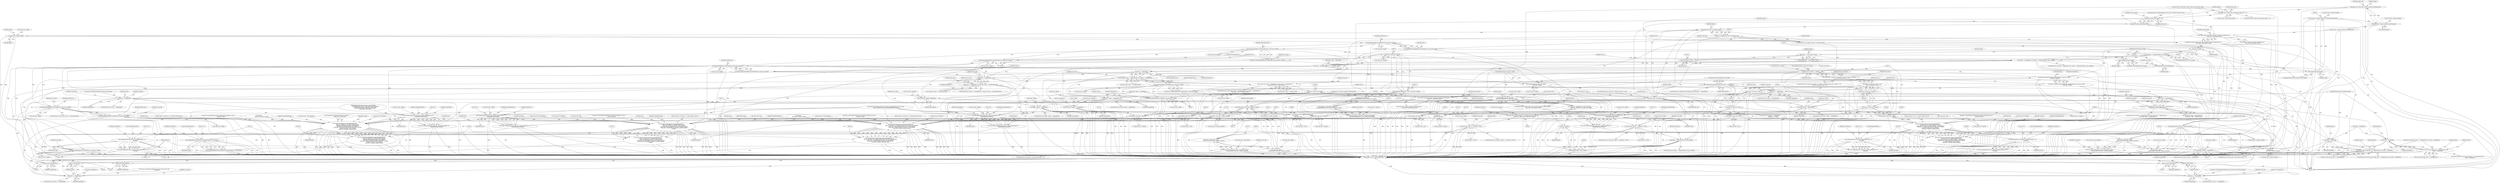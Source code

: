 digraph "0_ImageMagick_aecd0ada163a4d6c769cec178955d5f3e9316f2f@API" {
"1000328" [label="(Call,packet_size=cache_info->number_channels*sizeof(Quantum))"];
"1000330" [label="(Call,cache_info->number_channels*sizeof(Quantum))"];
"1000283" [label="(Call,cache_info->number_channels=GetPixelChannels(image))"];
"1000287" [label="(Call,GetPixelChannels(image))"];
"1000281" [label="(Call,InitializePixelChannelMap(image))"];
"1000230" [label="(Call,GetImageIndexInList(image))"];
"1000120" [label="(Call,image != (const Image *) NULL)"];
"1000105" [label="(MethodParameterIn,Image *image)"];
"1000122" [label="(Call,(const Image *) NULL)"];
"1000342" [label="(Call,packet_size+=cache_info->metacontent_extent)"];
"1000349" [label="(Call,number_pixels*packet_size)"];
"1000347" [label="(Call,length=number_pixels*packet_size)"];
"1000356" [label="(Call,length/cache_info->rows/packet_size)"];
"1000354" [label="(Call,(size_t) (length/cache_info->rows/packet_size))"];
"1000352" [label="(Call,columns=(size_t) (length/cache_info->rows/packet_size))"];
"1000365" [label="(Call,cache_info->columns != columns)"];
"1000364" [label="(Call,(cache_info->columns != columns) || ((ssize_t) cache_info->columns < 0) ||\n      ((ssize_t) cache_info->rows < 0))"];
"1000372" [label="(Call,(ssize_t) cache_info->columns)"];
"1000371" [label="(Call,(ssize_t) cache_info->columns < 0)"];
"1000370" [label="(Call,((ssize_t) cache_info->columns < 0) ||\n      ((ssize_t) cache_info->rows < 0))"];
"1000619" [label="(Call,(double) cache_info->columns)"];
"1000603" [label="(Call,FormatLocaleString(message,MagickPathExtent,\n                    \"open %s (%s %s, %.20gx%.20gx%.20g %s)\",\n                    cache_info->filename,cache_info->mapped != MagickFalse ?\n                    \"Anonymous\" : \"Heap\",type,(double) cache_info->columns,\n                    (double) cache_info->rows,(double)\n                    cache_info->number_channels,format))"];
"1000601" [label="(Call,(void) FormatLocaleString(message,MagickPathExtent,\n                    \"open %s (%s %s, %.20gx%.20gx%.20g %s)\",\n                    cache_info->filename,cache_info->mapped != MagickFalse ?\n                    \"Anonymous\" : \"Heap\",type,(double) cache_info->columns,\n                    (double) cache_info->rows,(double)\n                    cache_info->number_channels,format))"];
"1000637" [label="(Call,LogMagickEvent(CacheEvent,GetMagickModule(),\"%s\",\n                    message))"];
"1000635" [label="(Call,(void) LogMagickEvent(CacheEvent,GetMagickModule(),\"%s\",\n                    message))"];
"1000808" [label="(Call,(double) cache_info->columns)"];
"1000791" [label="(Call,FormatLocaleString(message,MagickPathExtent,\n                    \"open %s (%s[%d], %s, %.20gx%.20gx%.20g %s)\",\n                    cache_info->filename,cache_info->cache_filename,\n                    GetDistributeCacheFile((DistributeCacheInfo *)\n                    cache_info->server_info),type,(double) cache_info->columns,\n                    (double) cache_info->rows,(double)\n                    cache_info->number_channels,format))"];
"1000789" [label="(Call,(void) FormatLocaleString(message,MagickPathExtent,\n                    \"open %s (%s[%d], %s, %.20gx%.20gx%.20g %s)\",\n                    cache_info->filename,cache_info->cache_filename,\n                    GetDistributeCacheFile((DistributeCacheInfo *)\n                    cache_info->server_info),type,(double) cache_info->columns,\n                    (double) cache_info->rows,(double)\n                    cache_info->number_channels,format))"];
"1000826" [label="(Call,LogMagickEvent(CacheEvent,GetMagickModule(),\"%s\",\n                    message))"];
"1000824" [label="(Call,(void) LogMagickEvent(CacheEvent,GetMagickModule(),\"%s\",\n                    message))"];
"1001144" [label="(Call,(double) cache_info->columns)"];
"1001130" [label="(Call,FormatLocaleString(message,MagickPathExtent,\n                    \"open %s (%s[%d], %s, %.20gx%.20gx%.20g %s)\",\n                    cache_info->filename,cache_info->cache_filename,\n                    cache_info->file,type,(double) cache_info->columns,(double)\n                    cache_info->rows,(double) cache_info->number_channels,\n                    format))"];
"1001128" [label="(Call,(void) FormatLocaleString(message,MagickPathExtent,\n                    \"open %s (%s[%d], %s, %.20gx%.20gx%.20g %s)\",\n                    cache_info->filename,cache_info->cache_filename,\n                    cache_info->file,type,(double) cache_info->columns,(double)\n                    cache_info->rows,(double) cache_info->number_channels,\n                    format))"];
"1001162" [label="(Call,LogMagickEvent(CacheEvent,GetMagickModule(),\"%s\",\n                     message))"];
"1001160" [label="(Call,(void) LogMagickEvent(CacheEvent,GetMagickModule(),\"%s\",\n                     message))"];
"1001249" [label="(Call,(double)\n        cache_info->columns)"];
"1001235" [label="(Call,FormatLocaleString(message,MagickPathExtent,\n        \"open %s (%s[%d], %s, %.20gx%.20gx%.20g %s)\",cache_info->filename,\n        cache_info->cache_filename,cache_info->file,type,(double)\n        cache_info->columns,(double) cache_info->rows,(double)\n         cache_info->number_channels,format))"];
"1001233" [label="(Call,(void) FormatLocaleString(message,MagickPathExtent,\n        \"open %s (%s[%d], %s, %.20gx%.20gx%.20g %s)\",cache_info->filename,\n        cache_info->cache_filename,cache_info->file,type,(double)\n        cache_info->columns,(double) cache_info->rows,(double)\n         cache_info->number_channels,format))"];
"1001267" [label="(Call,LogMagickEvent(CacheEvent,GetMagickModule(),\"%s\",message))"];
"1001265" [label="(Call,(void) LogMagickEvent(CacheEvent,GetMagickModule(),\"%s\",message))"];
"1000391" [label="(Call,cache_info->length=length)"];
"1000426" [label="(Call,AcquireMagickResource(AreaResource,cache_info->length))"];
"1000424" [label="(Call,status=AcquireMagickResource(AreaResource,cache_info->length))"];
"1000447" [label="(Call,status != MagickFalse)"];
"1000446" [label="(Call,(status != MagickFalse) && (length == (MagickSizeType) ((size_t) length)))"];
"1000467" [label="(Call,(cache_info->type == UndefinedCache) && (status != MagickFalse))"];
"1000466" [label="(Call,((cache_info->type == UndefinedCache) && (status != MagickFalse)) ||\n          (cache_info->type == MemoryCache))"];
"1000473" [label="(Call,status != MagickFalse)"];
"1000482" [label="(Call,cache_info->mapped=MagickFalse)"];
"1000611" [label="(Call,cache_info->mapped != MagickFalse)"];
"1000576" [label="(Call,image->debug != MagickFalse)"];
"1000658" [label="(Call,status == MagickFalse)"];
"1000657" [label="(Call,(status == MagickFalse) || (cache_info->type == DistributedCache))"];
"1000696" [label="(Call,status == MagickFalse)"];
"1000764" [label="(Call,image->debug != MagickFalse)"];
"1000772" [label="(Call,FormatMagickSize(cache_info->length,MagickFalse,\"B\",\n                    MagickPathExtent,format))"];
"1000770" [label="(Call,(void) FormatMagickSize(cache_info->length,MagickFalse,\"B\",\n                    MagickPathExtent,format))"];
"1000854" [label="(Return,return(MagickFalse);)"];
"1000878" [label="(Call,OpenPixelCacheOnDisk(cache_info,mode) == MagickFalse)"];
"1000901" [label="(Return,return(MagickFalse);)"];
"1000917" [label="(Call,status == MagickFalse)"];
"1000933" [label="(Return,return(MagickFalse);)"];
"1000973" [label="(Call,status == MagickFalse)"];
"1000972" [label="(Call,(status == MagickFalse) && (cache_info->type != MapCache) &&\n          (cache_info->type != MemoryCache))"];
"1001103" [label="(Call,image->debug != MagickFalse)"];
"1001168" [label="(Call,status == MagickFalse)"];
"1001176" [label="(Return,return(status);)"];
"1001208" [label="(Call,image->debug != MagickFalse)"];
"1001216" [label="(Call,FormatMagickSize(cache_info->length,MagickFalse,\"B\",\n        MagickPathExtent,format))"];
"1001214" [label="(Call,(void) FormatMagickSize(cache_info->length,MagickFalse,\"B\",\n        MagickPathExtent,format))"];
"1001273" [label="(Call,status == MagickFalse)"];
"1001281" [label="(Return,return(status);)"];
"1000460" [label="(Call,AcquireMagickResource(MemoryResource,cache_info->length))"];
"1000458" [label="(Call,status=AcquireMagickResource(MemoryResource,cache_info->length))"];
"1000496" [label="(Call,(size_t) cache_info->length)"];
"1000494" [label="(Call,AcquireAlignedMemory(1,(size_t) cache_info->length))"];
"1000493" [label="(Call,MagickAssumeAligned(\n            AcquireAlignedMemory(1,(size_t) cache_info->length)))"];
"1000491" [label="(Call,(Quantum *) MagickAssumeAligned(\n            AcquireAlignedMemory(1,(size_t) cache_info->length)))"];
"1000487" [label="(Call,cache_info->pixels=(Quantum *) MagickAssumeAligned(\n            AcquireAlignedMemory(1,(size_t) cache_info->length)))"];
"1000502" [label="(Call,cache_info->pixels == (Quantum *) NULL)"];
"1000543" [label="(Call,(void *) (cache_info->pixels+\n                  number_pixels*cache_info->number_channels))"];
"1000539" [label="(Call,cache_info->metacontent=(void *) (cache_info->pixels+\n                  number_pixels*cache_info->number_channels))"];
"1000545" [label="(Call,cache_info->pixels+\n                  number_pixels*cache_info->number_channels)"];
"1000584" [label="(Call,FormatMagickSize(cache_info->length,MagickTrue,\"B\",\n                    MagickPathExtent,format))"];
"1000582" [label="(Call,(void) FormatMagickSize(cache_info->length,MagickTrue,\"B\",\n                    MagickPathExtent,format))"];
"1000644" [label="(Call,RelinquishMagickResource(MemoryResource,cache_info->length))"];
"1000651" [label="(Call,AcquireMagickResource(DiskResource,cache_info->length))"];
"1000649" [label="(Call,status=AcquireMagickResource(DiskResource,cache_info->length))"];
"1000674" [label="(Call,RelinquishMagickResource(DiskResource,cache_info->length))"];
"1000833" [label="(Call,RelinquishMagickResource(DiskResource,cache_info->length))"];
"1000884" [label="(Call,RelinquishMagickResource(DiskResource,cache_info->length))"];
"1000905" [label="(Call,SetPixelCacheExtent(image,(MagickSizeType) cache_info->offset+\n     cache_info->length))"];
"1000903" [label="(Call,status=SetPixelCacheExtent(image,(MagickSizeType) cache_info->offset+\n     cache_info->length))"];
"1000907" [label="(Call,(MagickSizeType) cache_info->offset+\n     cache_info->length)"];
"1000966" [label="(Call,AcquireMagickResource(MapResource,cache_info->length))"];
"1000964" [label="(Call,status=AcquireMagickResource(MapResource,cache_info->length))"];
"1001008" [label="(Call,(size_t) cache_info->length)"];
"1001000" [label="(Call,MapBlob(cache_info->file,mode,\n            cache_info->offset,(size_t) cache_info->length))"];
"1000998" [label="(Call,(Quantum *) MapBlob(cache_info->file,mode,\n            cache_info->offset,(size_t) cache_info->length))"];
"1000994" [label="(Call,cache_info->pixels=(Quantum *) MapBlob(cache_info->file,mode,\n            cache_info->offset,(size_t) cache_info->length))"];
"1001014" [label="(Call,cache_info->pixels == (Quantum *) NULL)"];
"1001070" [label="(Call,(void *) (cache_info->pixels+\n                  number_pixels*cache_info->number_channels))"];
"1001066" [label="(Call,cache_info->metacontent=(void *) (cache_info->pixels+\n                  number_pixels*cache_info->number_channels))"];
"1001072" [label="(Call,cache_info->pixels+\n                  number_pixels*cache_info->number_channels)"];
"1001088" [label="(Call,mode != ReadMode)"];
"1001082" [label="(Call,(source_info.storage_class != UndefinedClass) &&\n                  (mode != ReadMode))"];
"1001193" [label="(Call,mode != ReadMode)"];
"1001187" [label="(Call,(source_info.storage_class != UndefinedClass) && (mode != ReadMode))"];
"1001111" [label="(Call,FormatMagickSize(cache_info->length,MagickTrue,\"B\",\n                    MagickPathExtent,format))"];
"1001109" [label="(Call,(void) FormatMagickSize(cache_info->length,MagickTrue,\"B\",\n                    MagickPathExtent,format))"];
"1001178" [label="(Call,RelinquishMagickResource(MapResource,cache_info->length))"];
"1000358" [label="(Call,cache_info->rows/packet_size)"];
"1000379" [label="(Call,(ssize_t) cache_info->rows)"];
"1000378" [label="(Call,(ssize_t) cache_info->rows < 0)"];
"1000624" [label="(Call,(double) cache_info->rows)"];
"1000813" [label="(Call,(double) cache_info->rows)"];
"1001149" [label="(Call,(double)\n                    cache_info->rows)"];
"1001254" [label="(Call,(double) cache_info->rows)"];
"1000433" [label="(Call,number_pixels*(cache_info->number_channels*sizeof(Quantum)+\n    cache_info->metacontent_extent))"];
"1000431" [label="(Call,length=number_pixels*(cache_info->number_channels*sizeof(Quantum)+\n    cache_info->metacontent_extent))"];
"1000454" [label="(Call,(size_t) length)"];
"1000450" [label="(Call,length == (MagickSizeType) ((size_t) length))"];
"1000452" [label="(Call,(MagickSizeType) ((size_t) length))"];
"1000549" [label="(Call,number_pixels*cache_info->number_channels)"];
"1000629" [label="(Call,(double)\n                    cache_info->number_channels)"];
"1000937" [label="(Call,number_pixels*(cache_info->number_channels*sizeof(Quantum)+\n    cache_info->metacontent_extent))"];
"1000935" [label="(Call,length=number_pixels*(cache_info->number_channels*sizeof(Quantum)+\n    cache_info->metacontent_extent))"];
"1000954" [label="(Call,(size_t) length)"];
"1000950" [label="(Call,length != (MagickSizeType) ((size_t) length))"];
"1000952" [label="(Call,(MagickSizeType) ((size_t) length))"];
"1001076" [label="(Call,number_pixels*cache_info->number_channels)"];
"1001154" [label="(Call,(double) cache_info->number_channels)"];
"1000919" [label="(Identifier,MagickFalse)"];
"1000445" [label="(ControlStructure,if ((status != MagickFalse) && (length == (MagickSizeType) ((size_t) length))))"];
"1000646" [label="(Call,cache_info->length)"];
"1000610" [label="(Call,cache_info->mapped != MagickFalse ?\n                    \"Anonymous\" : \"Heap\")"];
"1001144" [label="(Call,(double) cache_info->columns)"];
"1001197" [label="(Call,status=ClonePixelCacheRepository(cache_info,&source_info,exception))"];
"1001130" [label="(Call,FormatLocaleString(message,MagickPathExtent,\n                    \"open %s (%s[%d], %s, %.20gx%.20gx%.20g %s)\",\n                    cache_info->filename,cache_info->cache_filename,\n                    cache_info->file,type,(double) cache_info->columns,(double)\n                    cache_info->rows,(double) cache_info->number_channels,\n                    format))"];
"1000487" [label="(Call,cache_info->pixels=(Quantum *) MagickAssumeAligned(\n            AcquireAlignedMemory(1,(size_t) cache_info->length)))"];
"1001120" [label="(Identifier,type)"];
"1000219" [label="(Call,FormatLocaleString(cache_info->filename,MagickPathExtent,\"%s[%.20g]\",\n    image->filename,(double) GetImageIndexInList(image)))"];
"1001208" [label="(Call,image->debug != MagickFalse)"];
"1000460" [label="(Call,AcquireMagickResource(MemoryResource,cache_info->length))"];
"1000511" [label="(Identifier,cache_info)"];
"1000724" [label="(Call,FormatLocaleString(cache_info->cache_filename,\n                MagickPathExtent,\"%s:%d\",GetDistributeCacheHostname(\n                (DistributeCacheInfo *) cache_info->server_info),\n                GetDistributeCachePort((DistributeCacheInfo *)\n                cache_info->server_info)))"];
"1000905" [label="(Call,SetPixelCacheExtent(image,(MagickSizeType) cache_info->offset+\n     cache_info->length))"];
"1000470" [label="(Identifier,cache_info)"];
"1001078" [label="(Call,cache_info->number_channels)"];
"1000780" [label="(Call,type=CommandOptionToMnemonic(MagickCacheOptions,(ssize_t)\n                    cache_info->type))"];
"1000533" [label="(ControlStructure,if (cache_info->metacontent_extent != 0))"];
"1000818" [label="(Call,(double)\n                    cache_info->number_channels)"];
"1000793" [label="(Identifier,MagickPathExtent)"];
"1000484" [label="(Identifier,cache_info)"];
"1000431" [label="(Call,length=number_pixels*(cache_info->number_channels*sizeof(Quantum)+\n    cache_info->metacontent_extent))"];
"1000328" [label="(Call,packet_size=cache_info->number_channels*sizeof(Quantum))"];
"1000379" [label="(Call,(ssize_t) cache_info->rows)"];
"1001133" [label="(Literal,\"open %s (%s[%d], %s, %.20gx%.20gx%.20g %s)\")"];
"1001024" [label="(Identifier,cache_info)"];
"1001268" [label="(Identifier,CacheEvent)"];
"1001259" [label="(Call,(double)\n         cache_info->number_channels)"];
"1001131" [label="(Identifier,message)"];
"1000287" [label="(Call,GetPixelChannels(image))"];
"1000923" [label="(Identifier,cache_info)"];
"1000971" [label="(ControlStructure,if ((status == MagickFalse) && (cache_info->type != MapCache) &&\n          (cache_info->type != MemoryCache)))"];
"1000649" [label="(Call,status=AcquireMagickResource(DiskResource,cache_info->length))"];
"1001081" [label="(ControlStructure,if ((source_info.storage_class != UndefinedClass) &&\n                  (mode != ReadMode)))"];
"1001179" [label="(Identifier,MapResource)"];
"1000446" [label="(Call,(status != MagickFalse) && (length == (MagickSizeType) ((size_t) length)))"];
"1000331" [label="(Call,cache_info->number_channels)"];
"1000371" [label="(Call,(ssize_t) cache_info->columns < 0)"];
"1000483" [label="(Call,cache_info->mapped)"];
"1000458" [label="(Call,status=AcquireMagickResource(MemoryResource,cache_info->length))"];
"1000769" [label="(Block,)"];
"1001248" [label="(Identifier,type)"];
"1001151" [label="(Call,cache_info->rows)"];
"1000432" [label="(Identifier,length)"];
"1000136" [label="(Call,(Cache) NULL)"];
"1000488" [label="(Call,cache_info->pixels)"];
"1000452" [label="(Call,(MagickSizeType) ((size_t) length))"];
"1001186" [label="(ControlStructure,if ((source_info.storage_class != UndefinedClass) && (mode != ReadMode)))"];
"1000917" [label="(Call,status == MagickFalse)"];
"1001018" [label="(Call,(Quantum *) NULL)"];
"1001236" [label="(Identifier,message)"];
"1000231" [label="(Identifier,image)"];
"1000994" [label="(Call,cache_info->pixels=(Quantum *) MapBlob(cache_info->file,mode,\n            cache_info->offset,(size_t) cache_info->length))"];
"1000644" [label="(Call,RelinquishMagickResource(MemoryResource,cache_info->length))"];
"1000789" [label="(Call,(void) FormatLocaleString(message,MagickPathExtent,\n                    \"open %s (%s[%d], %s, %.20gx%.20gx%.20g %s)\",\n                    cache_info->filename,cache_info->cache_filename,\n                    GetDistributeCacheFile((DistributeCacheInfo *)\n                    cache_info->server_info),type,(double) cache_info->columns,\n                    (double) cache_info->rows,(double)\n                    cache_info->number_channels,format))"];
"1000658" [label="(Call,status == MagickFalse)"];
"1000482" [label="(Call,cache_info->mapped=MagickFalse)"];
"1000901" [label="(Return,return(MagickFalse);)"];
"1000973" [label="(Call,status == MagickFalse)"];
"1000330" [label="(Call,cache_info->number_channels*sizeof(Quantum))"];
"1000491" [label="(Call,(Quantum *) MagickAssumeAligned(\n            AcquireAlignedMemory(1,(size_t) cache_info->length)))"];
"1000938" [label="(Identifier,number_pixels)"];
"1000281" [label="(Call,InitializePixelChannelMap(image))"];
"1000629" [label="(Call,(double)\n                    cache_info->number_channels)"];
"1000545" [label="(Call,cache_info->pixels+\n                  number_pixels*cache_info->number_channels)"];
"1001167" [label="(ControlStructure,if (status == MagickFalse))"];
"1000359" [label="(Call,cache_info->rows)"];
"1001233" [label="(Call,(void) FormatLocaleString(message,MagickPathExtent,\n        \"open %s (%s[%d], %s, %.20gx%.20gx%.20g %s)\",cache_info->filename,\n        cache_info->cache_filename,cache_info->file,type,(double)\n        cache_info->columns,(double) cache_info->rows,(double)\n         cache_info->number_channels,format))"];
"1001278" [label="(Identifier,cache_info)"];
"1001251" [label="(Call,cache_info->columns)"];
"1000656" [label="(ControlStructure,if ((status == MagickFalse) || (cache_info->type == DistributedCache)))"];
"1000282" [label="(Identifier,image)"];
"1000692" [label="(Call,OpenDistributePixelCache(server_info,image))"];
"1001220" [label="(Identifier,MagickFalse)"];
"1000815" [label="(Call,cache_info->rows)"];
"1000317" [label="(Call,number_pixels=(MagickSizeType) cache_info->columns*cache_info->rows)"];
"1001198" [label="(Identifier,status)"];
"1000680" [label="(Identifier,server_info)"];
"1000519" [label="(Identifier,status)"];
"1000364" [label="(Call,(cache_info->columns != columns) || ((ssize_t) cache_info->columns < 0) ||\n      ((ssize_t) cache_info->rows < 0))"];
"1000913" [label="(Call,cache_info->length)"];
"1000798" [label="(Call,cache_info->cache_filename)"];
"1000284" [label="(Call,cache_info->number_channels)"];
"1000504" [label="(Identifier,cache_info)"];
"1001269" [label="(Call,GetMagickModule())"];
"1000824" [label="(Call,(void) LogMagickEvent(CacheEvent,GetMagickModule(),\"%s\",\n                    message))"];
"1000616" [label="(Literal,\"Anonymous\")"];
"1000935" [label="(Call,length=number_pixels*(cache_info->number_channels*sizeof(Quantum)+\n    cache_info->metacontent_extent))"];
"1001088" [label="(Call,mode != ReadMode)"];
"1000951" [label="(Identifier,length)"];
"1000638" [label="(Identifier,CacheEvent)"];
"1000676" [label="(Call,cache_info->length)"];
"1000979" [label="(Identifier,cache_info)"];
"1001213" [label="(Block,)"];
"1001273" [label="(Call,status == MagickFalse)"];
"1000640" [label="(Literal,\"%s\")"];
"1000668" [label="(ControlStructure,if (cache_info->type == DistributedCache))"];
"1000606" [label="(Literal,\"open %s (%s %s, %.20gx%.20gx%.20g %s)\")"];
"1001149" [label="(Call,(double)\n                    cache_info->rows)"];
"1000641" [label="(Identifier,message)"];
"1000714" [label="(Identifier,cache_info)"];
"1000467" [label="(Call,(cache_info->type == UndefinedCache) && (status != MagickFalse))"];
"1001212" [label="(Identifier,MagickFalse)"];
"1001112" [label="(Call,cache_info->length)"];
"1000381" [label="(Call,cache_info->rows)"];
"1000877" [label="(ControlStructure,if (OpenPixelCacheOnDisk(cache_info,mode) == MagickFalse))"];
"1001137" [label="(Call,cache_info->cache_filename)"];
"1000695" [label="(ControlStructure,if (status == MagickFalse))"];
"1000468" [label="(Call,cache_info->type == UndefinedCache)"];
"1000855" [label="(Identifier,MagickFalse)"];
"1001214" [label="(Call,(void) FormatMagickSize(cache_info->length,MagickFalse,\"B\",\n        MagickPathExtent,format))"];
"1001177" [label="(Identifier,status)"];
"1000635" [label="(Call,(void) LogMagickEvent(CacheEvent,GetMagickModule(),\"%s\",\n                    message))"];
"1000592" [label="(Call,type=CommandOptionToMnemonic(MagickCacheOptions,(ssize_t)\n                    cache_info->type))"];
"1000904" [label="(Identifier,status)"];
"1000976" [label="(Call,(cache_info->type != MapCache) &&\n          (cache_info->type != MemoryCache))"];
"1000801" [label="(Call,GetDistributeCacheFile((DistributeCacheInfo *)\n                    cache_info->server_info))"];
"1001102" [label="(ControlStructure,if (image->debug != MagickFalse))"];
"1000395" [label="(Identifier,length)"];
"1000456" [label="(Identifier,length)"];
"1001245" [label="(Call,cache_info->file)"];
"1001013" [label="(ControlStructure,if (cache_info->pixels == (Quantum *) NULL))"];
"1001037" [label="(Identifier,status)"];
"1001237" [label="(Identifier,MagickPathExtent)"];
"1000834" [label="(Identifier,DiskResource)"];
"1000503" [label="(Call,cache_info->pixels)"];
"1000319" [label="(Call,(MagickSizeType) cache_info->columns*cache_info->rows)"];
"1000495" [label="(Literal,1)"];
"1000603" [label="(Call,FormatLocaleString(message,MagickPathExtent,\n                    \"open %s (%s %s, %.20gx%.20gx%.20g %s)\",\n                    cache_info->filename,cache_info->mapped != MagickFalse ?\n                    \"Anonymous\" : \"Heap\",type,(double) cache_info->columns,\n                    (double) cache_info->rows,(double)\n                    cache_info->number_channels,format))"];
"1001105" [label="(Identifier,image)"];
"1001265" [label="(Call,(void) LogMagickEvent(CacheEvent,GetMagickModule(),\"%s\",message))"];
"1000653" [label="(Call,cache_info->length)"];
"1000967" [label="(Identifier,MapResource)"];
"1001242" [label="(Call,cache_info->cache_filename)"];
"1001118" [label="(Identifier,format)"];
"1001060" [label="(ControlStructure,if (cache_info->metacontent_extent != 0))"];
"1000626" [label="(Call,cache_info->rows)"];
"1000575" [label="(ControlStructure,if (image->debug != MagickFalse))"];
"1000918" [label="(Identifier,status)"];
"1000631" [label="(Call,cache_info->number_channels)"];
"1000489" [label="(Identifier,cache_info)"];
"1000433" [label="(Call,number_pixels*(cache_info->number_channels*sizeof(Quantum)+\n    cache_info->metacontent_extent))"];
"1000428" [label="(Call,cache_info->length)"];
"1000365" [label="(Call,cache_info->columns != columns)"];
"1000288" [label="(Identifier,image)"];
"1001134" [label="(Call,cache_info->filename)"];
"1000558" [label="(Identifier,source_info)"];
"1000854" [label="(Return,return(MagickFalse);)"];
"1000351" [label="(Identifier,packet_size)"];
"1000835" [label="(Call,cache_info->length)"];
"1000425" [label="(Identifier,status)"];
"1000285" [label="(Identifier,cache_info)"];
"1000122" [label="(Call,(const Image *) NULL)"];
"1001193" [label="(Call,mode != ReadMode)"];
"1001163" [label="(Identifier,CacheEvent)"];
"1000448" [label="(Identifier,status)"];
"1001209" [label="(Call,image->debug)"];
"1001117" [label="(Identifier,MagickPathExtent)"];
"1001194" [label="(Identifier,mode)"];
"1000305" [label="(Call,cache_info->metacontent_extent=image->metacontent_extent)"];
"1000949" [label="(ControlStructure,if (length != (MagickSizeType) ((size_t) length)))"];
"1001217" [label="(Call,cache_info->length)"];
"1000902" [label="(Identifier,MagickFalse)"];
"1001210" [label="(Identifier,image)"];
"1000939" [label="(Call,cache_info->number_channels*sizeof(Quantum)+\n    cache_info->metacontent_extent)"];
"1001183" [label="(Call,status=MagickTrue)"];
"1001270" [label="(Literal,\"%s\")"];
"1001178" [label="(Call,RelinquishMagickResource(MapResource,cache_info->length))"];
"1001249" [label="(Call,(double)\n        cache_info->columns)"];
"1001015" [label="(Call,cache_info->pixels)"];
"1000329" [label="(Identifier,packet_size)"];
"1000993" [label="(Block,)"];
"1000283" [label="(Call,cache_info->number_channels=GetPixelChannels(image))"];
"1000105" [label="(MethodParameterIn,Image *image)"];
"1000336" [label="(ControlStructure,if (image->metacontent_extent != 0))"];
"1000663" [label="(Identifier,cache_info)"];
"1000886" [label="(Call,cache_info->length)"];
"1000342" [label="(Call,packet_size+=cache_info->metacontent_extent)"];
"1001235" [label="(Call,FormatLocaleString(message,MagickPathExtent,\n        \"open %s (%s[%d], %s, %.20gx%.20gx%.20g %s)\",cache_info->filename,\n        cache_info->cache_filename,cache_info->file,type,(double)\n        cache_info->columns,(double) cache_info->rows,(double)\n         cache_info->number_channels,format))"];
"1000972" [label="(Call,(status == MagickFalse) && (cache_info->type != MapCache) &&\n          (cache_info->type != MemoryCache))"];
"1000903" [label="(Call,status=SetPixelCacheExtent(image,(MagickSizeType) cache_info->offset+\n     cache_info->length))"];
"1001216" [label="(Call,FormatMagickSize(cache_info->length,MagickFalse,\"B\",\n        MagickPathExtent,format))"];
"1000424" [label="(Call,status=AcquireMagickResource(AreaResource,cache_info->length))"];
"1000660" [label="(Identifier,MagickFalse)"];
"1000502" [label="(Call,cache_info->pixels == (Quantum *) NULL)"];
"1001223" [label="(Identifier,format)"];
"1001169" [label="(Identifier,status)"];
"1001093" [label="(Identifier,status)"];
"1000353" [label="(Identifier,columns)"];
"1000764" [label="(Call,image->debug != MagickFalse)"];
"1000506" [label="(Call,(Quantum *) NULL)"];
"1000377" [label="(Literal,0)"];
"1001000" [label="(Call,MapBlob(cache_info->file,mode,\n            cache_info->offset,(size_t) cache_info->length))"];
"1000350" [label="(Identifier,number_pixels)"];
"1001082" [label="(Call,(source_info.storage_class != UndefinedClass) &&\n                  (mode != ReadMode))"];
"1000399" [label="(Identifier,image)"];
"1000645" [label="(Identifier,MemoryResource)"];
"1000434" [label="(Identifier,number_pixels)"];
"1000550" [label="(Identifier,number_pixels)"];
"1000357" [label="(Identifier,length)"];
"1001109" [label="(Call,(void) FormatMagickSize(cache_info->length,MagickTrue,\"B\",\n                    MagickPathExtent,format))"];
"1001188" [label="(Call,source_info.storage_class != UndefinedClass)"];
"1000615" [label="(Identifier,MagickFalse)"];
"1000486" [label="(Identifier,MagickFalse)"];
"1000349" [label="(Call,number_pixels*packet_size)"];
"1000462" [label="(Call,cache_info->length)"];
"1001256" [label="(Call,cache_info->rows)"];
"1000362" [label="(Identifier,packet_size)"];
"1000827" [label="(Identifier,CacheEvent)"];
"1000965" [label="(Identifier,status)"];
"1000386" [label="(Identifier,ResourceLimitError)"];
"1001267" [label="(Call,LogMagickEvent(CacheEvent,GetMagickModule(),\"%s\",message))"];
"1000661" [label="(Call,cache_info->type == DistributedCache)"];
"1000696" [label="(Call,status == MagickFalse)"];
"1000498" [label="(Call,cache_info->length)"];
"1001073" [label="(Call,cache_info->pixels)"];
"1000591" [label="(Identifier,format)"];
"1001274" [label="(Identifier,status)"];
"1000124" [label="(Identifier,NULL)"];
"1000952" [label="(Call,(MagickSizeType) ((size_t) length))"];
"1000344" [label="(Call,cache_info->metacontent_extent)"];
"1000690" [label="(Call,status=OpenDistributePixelCache(server_info,image))"];
"1000950" [label="(Call,length != (MagickSizeType) ((size_t) length))"];
"1000426" [label="(Call,AcquireMagickResource(AreaResource,cache_info->length))"];
"1001195" [label="(Identifier,ReadMode)"];
"1000634" [label="(Identifier,format)"];
"1000585" [label="(Call,cache_info->length)"];
"1000447" [label="(Call,status != MagickFalse)"];
"1001140" [label="(Call,cache_info->file)"];
"1000791" [label="(Call,FormatLocaleString(message,MagickPathExtent,\n                    \"open %s (%s[%d], %s, %.20gx%.20gx%.20g %s)\",\n                    cache_info->filename,cache_info->cache_filename,\n                    GetDistributeCacheFile((DistributeCacheInfo *)\n                    cache_info->server_info),type,(double) cache_info->columns,\n                    (double) cache_info->rows,(double)\n                    cache_info->number_channels,format))"];
"1001275" [label="(Identifier,MagickFalse)"];
"1001224" [label="(Call,type=CommandOptionToMnemonic(MagickCacheOptions,(ssize_t)\n        cache_info->type))"];
"1000593" [label="(Identifier,type)"];
"1001166" [label="(Identifier,message)"];
"1000496" [label="(Call,(size_t) cache_info->length)"];
"1000120" [label="(Call,image != (const Image *) NULL)"];
"1000546" [label="(Call,cache_info->pixels)"];
"1000119" [label="(Call,assert(image != (const Image *) NULL))"];
"1000457" [label="(Block,)"];
"1000833" [label="(Call,RelinquishMagickResource(DiskResource,cache_info->length))"];
"1000964" [label="(Call,status=AcquireMagickResource(MapResource,cache_info->length))"];
"1001076" [label="(Call,number_pixels*cache_info->number_channels)"];
"1000588" [label="(Identifier,MagickTrue)"];
"1000451" [label="(Identifier,length)"];
"1000959" [label="(Identifier,cache_info)"];
"1000619" [label="(Call,(double) cache_info->columns)"];
"1000343" [label="(Identifier,packet_size)"];
"1000378" [label="(Call,(ssize_t) cache_info->rows < 0)"];
"1000624" [label="(Call,(double) cache_info->rows)"];
"1001281" [label="(Return,return(status);)"];
"1000436" [label="(Call,cache_info->number_channels*sizeof(Quantum))"];
"1001108" [label="(Block,)"];
"1000891" [label="(Identifier,cache_info)"];
"1000763" [label="(ControlStructure,if (image->debug != MagickFalse))"];
"1000936" [label="(Identifier,length)"];
"1000813" [label="(Call,(double) cache_info->rows)"];
"1000998" [label="(Call,(Quantum *) MapBlob(cache_info->file,mode,\n            cache_info->offset,(size_t) cache_info->length))"];
"1000540" [label="(Call,cache_info->metacontent)"];
"1000810" [label="(Call,cache_info->columns)"];
"1000372" [label="(Call,(ssize_t) cache_info->columns)"];
"1000781" [label="(Identifier,type)"];
"1001115" [label="(Identifier,MagickTrue)"];
"1000934" [label="(Identifier,MagickFalse)"];
"1001004" [label="(Identifier,mode)"];
"1001067" [label="(Call,cache_info->metacontent)"];
"1000995" [label="(Call,cache_info->pixels)"];
"1000354" [label="(Call,(size_t) (length/cache_info->rows/packet_size))"];
"1001254" [label="(Call,(double) cache_info->rows)"];
"1000792" [label="(Identifier,message)"];
"1000795" [label="(Call,cache_info->filename)"];
"1000621" [label="(Call,cache_info->columns)"];
"1000611" [label="(Call,cache_info->mapped != MagickFalse)"];
"1000975" [label="(Identifier,MagickFalse)"];
"1000539" [label="(Call,cache_info->metacontent=(void *) (cache_info->pixels+\n                  number_pixels*cache_info->number_channels))"];
"1000549" [label="(Call,number_pixels*cache_info->number_channels)"];
"1001238" [label="(Literal,\"open %s (%s[%d], %s, %.20gx%.20gx%.20g %s)\")"];
"1000106" [label="(MethodParameterIn,const MapMode mode)"];
"1000347" [label="(Call,length=number_pixels*packet_size)"];
"1001077" [label="(Identifier,number_pixels)"];
"1001176" [label="(Return,return(status);)"];
"1001111" [label="(Call,FormatMagickSize(cache_info->length,MagickTrue,\"B\",\n                    MagickPathExtent,format))"];
"1000358" [label="(Call,cache_info->rows/packet_size)"];
"1000908" [label="(Call,(MagickSizeType) cache_info->offset)"];
"1000768" [label="(Identifier,MagickFalse)"];
"1000657" [label="(Call,(status == MagickFalse) || (cache_info->type == DistributedCache))"];
"1000601" [label="(Call,(void) FormatLocaleString(message,MagickPathExtent,\n                    \"open %s (%s %s, %.20gx%.20gx%.20g %s)\",\n                    cache_info->filename,cache_info->mapped != MagickFalse ?\n                    \"Anonymous\" : \"Heap\",type,(double) cache_info->columns,\n                    (double) cache_info->rows,(double)\n                    cache_info->number_channels,format))"];
"1000916" [label="(ControlStructure,if (status == MagickFalse))"];
"1000121" [label="(Identifier,image)"];
"1001119" [label="(Call,type=CommandOptionToMnemonic(MagickCacheOptions,(ssize_t)\n                    cache_info->type))"];
"1000697" [label="(Identifier,status)"];
"1000582" [label="(Call,(void) FormatMagickSize(cache_info->length,MagickTrue,\"B\",\n                    MagickPathExtent,format))"];
"1000392" [label="(Call,cache_info->length)"];
"1001164" [label="(Call,GetMagickModule())"];
"1000481" [label="(Block,)"];
"1000674" [label="(Call,RelinquishMagickResource(DiskResource,cache_info->length))"];
"1000989" [label="(Identifier,cache_info)"];
"1000374" [label="(Call,cache_info->columns)"];
"1000577" [label="(Call,image->debug)"];
"1000576" [label="(Call,image->debug != MagickFalse)"];
"1000968" [label="(Call,cache_info->length)"];
"1000701" [label="(Identifier,exception)"];
"1000698" [label="(Identifier,MagickFalse)"];
"1001156" [label="(Call,cache_info->number_channels)"];
"1000884" [label="(Call,RelinquishMagickResource(DiskResource,cache_info->length))"];
"1001005" [label="(Call,cache_info->offset)"];
"1001001" [label="(Call,cache_info->file)"];
"1000879" [label="(Call,OpenPixelCacheOnDisk(cache_info,mode))"];
"1000501" [label="(ControlStructure,if (cache_info->pixels == (Quantum *) NULL))"];
"1001116" [label="(Literal,\"B\")"];
"1001154" [label="(Call,(double) cache_info->number_channels)"];
"1000878" [label="(Call,OpenPixelCacheOnDisk(cache_info,mode) == MagickFalse)"];
"1000397" [label="(Call,image->ping != MagickFalse)"];
"1000580" [label="(Identifier,MagickFalse)"];
"1001016" [label="(Identifier,cache_info)"];
"1000493" [label="(Call,MagickAssumeAligned(\n            AcquireAlignedMemory(1,(size_t) cache_info->length)))"];
"1000808" [label="(Call,(double) cache_info->columns)"];
"1001143" [label="(Identifier,type)"];
"1001107" [label="(Identifier,MagickFalse)"];
"1001010" [label="(Call,cache_info->length)"];
"1000651" [label="(Call,AcquireMagickResource(DiskResource,cache_info->length))"];
"1000459" [label="(Identifier,status)"];
"1000363" [label="(ControlStructure,if ((cache_info->columns != columns) || ((ssize_t) cache_info->columns < 0) ||\n      ((ssize_t) cache_info->rows < 0)))"];
"1000770" [label="(Call,(void) FormatMagickSize(cache_info->length,MagickFalse,\"B\",\n                    MagickPathExtent,format))"];
"1000435" [label="(Call,cache_info->number_channels*sizeof(Quantum)+\n    cache_info->metacontent_extent)"];
"1000773" [label="(Call,cache_info->length)"];
"1000366" [label="(Call,cache_info->columns)"];
"1001159" [label="(Identifier,format)"];
"1000618" [label="(Identifier,type)"];
"1000652" [label="(Identifier,DiskResource)"];
"1000671" [label="(Identifier,cache_info)"];
"1001072" [label="(Call,cache_info->pixels+\n                  number_pixels*cache_info->number_channels)"];
"1000494" [label="(Call,AcquireAlignedMemory(1,(size_t) cache_info->length))"];
"1000920" [label="(Block,)"];
"1000461" [label="(Identifier,MemoryResource)"];
"1001085" [label="(Identifier,source_info)"];
"1000228" [label="(Call,(double) GetImageIndexInList(image))"];
"1000454" [label="(Call,(size_t) length)"];
"1000956" [label="(Identifier,length)"];
"1000639" [label="(Call,GetMagickModule())"];
"1001035" [label="(Block,)"];
"1000356" [label="(Call,length/cache_info->rows/packet_size)"];
"1000906" [label="(Identifier,image)"];
"1000675" [label="(Identifier,DiskResource)"];
"1000581" [label="(Block,)"];
"1000352" [label="(Call,columns=(size_t) (length/cache_info->rows/packet_size))"];
"1001014" [label="(Call,cache_info->pixels == (Quantum *) NULL)"];
"1000772" [label="(Call,FormatMagickSize(cache_info->length,MagickFalse,\"B\",\n                    MagickPathExtent,format))"];
"1001239" [label="(Call,cache_info->filename)"];
"1000637" [label="(Call,LogMagickEvent(CacheEvent,GetMagickModule(),\"%s\",\n                    message))"];
"1000617" [label="(Literal,\"Heap\")"];
"1000473" [label="(Call,status != MagickFalse)"];
"1000334" [label="(Call,sizeof(Quantum))"];
"1001170" [label="(Identifier,MagickFalse)"];
"1000367" [label="(Identifier,cache_info)"];
"1001103" [label="(Call,image->debug != MagickFalse)"];
"1001221" [label="(Literal,\"B\")"];
"1001160" [label="(Call,(void) LogMagickEvent(CacheEvent,GetMagickModule(),\"%s\",\n                     message))"];
"1001036" [label="(Call,status=MagickTrue)"];
"1000940" [label="(Call,cache_info->number_channels*sizeof(Quantum))"];
"1000883" [label="(Block,)"];
"1000650" [label="(Identifier,status)"];
"1001168" [label="(Call,status == MagickFalse)"];
"1001090" [label="(Identifier,ReadMode)"];
"1001008" [label="(Call,(size_t) cache_info->length)"];
"1001092" [label="(Call,status=ClonePixelCacheRepository(cache_info,&source_info,\n                    exception))"];
"1000765" [label="(Call,image->debug)"];
"1000966" [label="(Call,AcquireMagickResource(MapResource,cache_info->length))"];
"1001066" [label="(Call,cache_info->metacontent=(void *) (cache_info->pixels+\n                  number_pixels*cache_info->number_channels))"];
"1000863" [label="(Call,mode != ReadMode)"];
"1000933" [label="(Return,return(MagickFalse);)"];
"1000807" [label="(Identifier,type)"];
"1001089" [label="(Identifier,mode)"];
"1000778" [label="(Identifier,MagickPathExtent)"];
"1000830" [label="(Identifier,message)"];
"1000607" [label="(Call,cache_info->filename)"];
"1000794" [label="(Literal,\"open %s (%s[%d], %s, %.20gx%.20gx%.20g %s)\")"];
"1001187" [label="(Call,(source_info.storage_class != UndefinedClass) && (mode != ReadMode))"];
"1000348" [label="(Identifier,length)"];
"1000779" [label="(Identifier,format)"];
"1000370" [label="(Call,((ssize_t) cache_info->columns < 0) ||\n      ((ssize_t) cache_info->rows < 0))"];
"1001165" [label="(Literal,\"%s\")"];
"1000427" [label="(Identifier,AreaResource)"];
"1000475" [label="(Identifier,MagickFalse)"];
"1001222" [label="(Identifier,MagickPathExtent)"];
"1001184" [label="(Identifier,status)"];
"1000666" [label="(Block,)"];
"1001104" [label="(Call,image->debug)"];
"1000840" [label="(Identifier,cache_info)"];
"1000604" [label="(Identifier,message)"];
"1000963" [label="(Block,)"];
"1001146" [label="(Call,cache_info->columns)"];
"1000474" [label="(Identifier,status)"];
"1001083" [label="(Call,source_info.storage_class != UndefinedClass)"];
"1000829" [label="(Literal,\"%s\")"];
"1000449" [label="(Identifier,MagickFalse)"];
"1000108" [label="(Block,)"];
"1000465" [label="(ControlStructure,if (((cache_info->type == UndefinedCache) && (status != MagickFalse)) ||\n          (cache_info->type == MemoryCache)))"];
"1000777" [label="(Literal,\"B\")"];
"1000230" [label="(Call,GetImageIndexInList(image))"];
"1000320" [label="(Call,(MagickSizeType) cache_info->columns)"];
"1000393" [label="(Identifier,cache_info)"];
"1000826" [label="(Call,LogMagickEvent(CacheEvent,GetMagickModule(),\"%s\",\n                    message))"];
"1000860" [label="(Identifier,source_info)"];
"1000776" [label="(Identifier,MagickFalse)"];
"1000885" [label="(Identifier,DiskResource)"];
"1000996" [label="(Identifier,cache_info)"];
"1001264" [label="(Identifier,format)"];
"1000937" [label="(Call,number_pixels*(cache_info->number_channels*sizeof(Quantum)+\n    cache_info->metacontent_extent))"];
"1001128" [label="(Call,(void) FormatLocaleString(message,MagickPathExtent,\n                    \"open %s (%s[%d], %s, %.20gx%.20gx%.20g %s)\",\n                    cache_info->filename,cache_info->cache_filename,\n                    cache_info->file,type,(double) cache_info->columns,(double)\n                    cache_info->rows,(double) cache_info->number_channels,\n                    format))"];
"1000476" [label="(Call,cache_info->type == MemoryCache)"];
"1001207" [label="(ControlStructure,if (image->debug != MagickFalse))"];
"1000974" [label="(Identifier,status)"];
"1001283" [label="(MethodReturn,static MagickBooleanType)"];
"1000543" [label="(Call,(void *) (cache_info->pixels+\n                  number_pixels*cache_info->number_channels))"];
"1001271" [label="(Identifier,message)"];
"1000384" [label="(Literal,0)"];
"1000612" [label="(Call,cache_info->mapped)"];
"1000369" [label="(Identifier,columns)"];
"1001180" [label="(Call,cache_info->length)"];
"1000828" [label="(Call,GetMagickModule())"];
"1000857" [label="(Call,(source_info.storage_class != UndefinedClass) && (mode != ReadMode))"];
"1000643" [label="(Identifier,status)"];
"1000584" [label="(Call,FormatMagickSize(cache_info->length,MagickTrue,\"B\",\n                    MagickPathExtent,format))"];
"1001132" [label="(Identifier,MagickPathExtent)"];
"1000478" [label="(Identifier,cache_info)"];
"1001272" [label="(ControlStructure,if (status == MagickFalse))"];
"1000140" [label="(Call,image->debug != MagickFalse)"];
"1000466" [label="(Call,((cache_info->type == UndefinedCache) && (status != MagickFalse)) ||\n          (cache_info->type == MemoryCache))"];
"1000589" [label="(Literal,\"B\")"];
"1001282" [label="(Identifier,status)"];
"1000391" [label="(Call,cache_info->length=length)"];
"1000954" [label="(Call,(size_t) length)"];
"1000907" [label="(Call,(MagickSizeType) cache_info->offset+\n     cache_info->length)"];
"1001173" [label="(Identifier,cache_info)"];
"1001162" [label="(Call,LogMagickEvent(CacheEvent,GetMagickModule(),\"%s\",\n                     message))"];
"1000659" [label="(Identifier,status)"];
"1000882" [label="(Identifier,MagickFalse)"];
"1000551" [label="(Call,cache_info->number_channels)"];
"1000823" [label="(Identifier,format)"];
"1000450" [label="(Call,length == (MagickSizeType) ((size_t) length))"];
"1001225" [label="(Identifier,type)"];
"1000832" [label="(Identifier,MagickTrue)"];
"1000339" [label="(Identifier,image)"];
"1001070" [label="(Call,(void *) (cache_info->pixels+\n                  number_pixels*cache_info->number_channels))"];
"1000590" [label="(Identifier,MagickPathExtent)"];
"1000605" [label="(Identifier,MagickPathExtent)"];
"1000328" -> "1000108"  [label="AST: "];
"1000328" -> "1000330"  [label="CFG: "];
"1000329" -> "1000328"  [label="AST: "];
"1000330" -> "1000328"  [label="AST: "];
"1000339" -> "1000328"  [label="CFG: "];
"1000328" -> "1001283"  [label="DDG: "];
"1000330" -> "1000328"  [label="DDG: "];
"1000328" -> "1000342"  [label="DDG: "];
"1000328" -> "1000349"  [label="DDG: "];
"1000330" -> "1000334"  [label="CFG: "];
"1000331" -> "1000330"  [label="AST: "];
"1000334" -> "1000330"  [label="AST: "];
"1000330" -> "1001283"  [label="DDG: "];
"1000283" -> "1000330"  [label="DDG: "];
"1000330" -> "1000436"  [label="DDG: "];
"1000283" -> "1000108"  [label="AST: "];
"1000283" -> "1000287"  [label="CFG: "];
"1000284" -> "1000283"  [label="AST: "];
"1000287" -> "1000283"  [label="AST: "];
"1000290" -> "1000283"  [label="CFG: "];
"1000283" -> "1001283"  [label="DDG: "];
"1000287" -> "1000283"  [label="DDG: "];
"1000287" -> "1000288"  [label="CFG: "];
"1000288" -> "1000287"  [label="AST: "];
"1000287" -> "1001283"  [label="DDG: "];
"1000281" -> "1000287"  [label="DDG: "];
"1000105" -> "1000287"  [label="DDG: "];
"1000287" -> "1000692"  [label="DDG: "];
"1000287" -> "1000905"  [label="DDG: "];
"1000281" -> "1000108"  [label="AST: "];
"1000281" -> "1000282"  [label="CFG: "];
"1000282" -> "1000281"  [label="AST: "];
"1000285" -> "1000281"  [label="CFG: "];
"1000281" -> "1001283"  [label="DDG: "];
"1000230" -> "1000281"  [label="DDG: "];
"1000105" -> "1000281"  [label="DDG: "];
"1000230" -> "1000228"  [label="AST: "];
"1000230" -> "1000231"  [label="CFG: "];
"1000231" -> "1000230"  [label="AST: "];
"1000228" -> "1000230"  [label="CFG: "];
"1000230" -> "1000228"  [label="DDG: "];
"1000120" -> "1000230"  [label="DDG: "];
"1000105" -> "1000230"  [label="DDG: "];
"1000120" -> "1000119"  [label="AST: "];
"1000120" -> "1000122"  [label="CFG: "];
"1000121" -> "1000120"  [label="AST: "];
"1000122" -> "1000120"  [label="AST: "];
"1000119" -> "1000120"  [label="CFG: "];
"1000120" -> "1001283"  [label="DDG: "];
"1000120" -> "1000119"  [label="DDG: "];
"1000120" -> "1000119"  [label="DDG: "];
"1000105" -> "1000120"  [label="DDG: "];
"1000122" -> "1000120"  [label="DDG: "];
"1000105" -> "1000104"  [label="AST: "];
"1000105" -> "1001283"  [label="DDG: "];
"1000105" -> "1000692"  [label="DDG: "];
"1000105" -> "1000905"  [label="DDG: "];
"1000122" -> "1000124"  [label="CFG: "];
"1000123" -> "1000122"  [label="AST: "];
"1000124" -> "1000122"  [label="AST: "];
"1000122" -> "1000136"  [label="DDG: "];
"1000342" -> "1000336"  [label="AST: "];
"1000342" -> "1000344"  [label="CFG: "];
"1000343" -> "1000342"  [label="AST: "];
"1000344" -> "1000342"  [label="AST: "];
"1000348" -> "1000342"  [label="CFG: "];
"1000342" -> "1001283"  [label="DDG: "];
"1000305" -> "1000342"  [label="DDG: "];
"1000342" -> "1000349"  [label="DDG: "];
"1000349" -> "1000347"  [label="AST: "];
"1000349" -> "1000351"  [label="CFG: "];
"1000350" -> "1000349"  [label="AST: "];
"1000351" -> "1000349"  [label="AST: "];
"1000347" -> "1000349"  [label="CFG: "];
"1000349" -> "1001283"  [label="DDG: "];
"1000349" -> "1000347"  [label="DDG: "];
"1000349" -> "1000347"  [label="DDG: "];
"1000317" -> "1000349"  [label="DDG: "];
"1000349" -> "1000358"  [label="DDG: "];
"1000349" -> "1000433"  [label="DDG: "];
"1000347" -> "1000108"  [label="AST: "];
"1000348" -> "1000347"  [label="AST: "];
"1000353" -> "1000347"  [label="CFG: "];
"1000347" -> "1001283"  [label="DDG: "];
"1000347" -> "1000356"  [label="DDG: "];
"1000356" -> "1000354"  [label="AST: "];
"1000356" -> "1000358"  [label="CFG: "];
"1000357" -> "1000356"  [label="AST: "];
"1000358" -> "1000356"  [label="AST: "];
"1000354" -> "1000356"  [label="CFG: "];
"1000356" -> "1001283"  [label="DDG: "];
"1000356" -> "1000354"  [label="DDG: "];
"1000356" -> "1000354"  [label="DDG: "];
"1000358" -> "1000356"  [label="DDG: "];
"1000358" -> "1000356"  [label="DDG: "];
"1000356" -> "1000391"  [label="DDG: "];
"1000354" -> "1000352"  [label="AST: "];
"1000355" -> "1000354"  [label="AST: "];
"1000352" -> "1000354"  [label="CFG: "];
"1000354" -> "1001283"  [label="DDG: "];
"1000354" -> "1000352"  [label="DDG: "];
"1000352" -> "1000108"  [label="AST: "];
"1000353" -> "1000352"  [label="AST: "];
"1000367" -> "1000352"  [label="CFG: "];
"1000352" -> "1001283"  [label="DDG: "];
"1000352" -> "1000365"  [label="DDG: "];
"1000365" -> "1000364"  [label="AST: "];
"1000365" -> "1000369"  [label="CFG: "];
"1000366" -> "1000365"  [label="AST: "];
"1000369" -> "1000365"  [label="AST: "];
"1000373" -> "1000365"  [label="CFG: "];
"1000364" -> "1000365"  [label="CFG: "];
"1000365" -> "1001283"  [label="DDG: "];
"1000365" -> "1001283"  [label="DDG: "];
"1000365" -> "1000364"  [label="DDG: "];
"1000365" -> "1000364"  [label="DDG: "];
"1000320" -> "1000365"  [label="DDG: "];
"1000365" -> "1000372"  [label="DDG: "];
"1000365" -> "1000619"  [label="DDG: "];
"1000365" -> "1000808"  [label="DDG: "];
"1000365" -> "1001144"  [label="DDG: "];
"1000365" -> "1001249"  [label="DDG: "];
"1000364" -> "1000363"  [label="AST: "];
"1000364" -> "1000370"  [label="CFG: "];
"1000370" -> "1000364"  [label="AST: "];
"1000386" -> "1000364"  [label="CFG: "];
"1000393" -> "1000364"  [label="CFG: "];
"1000364" -> "1001283"  [label="DDG: "];
"1000364" -> "1001283"  [label="DDG: "];
"1000364" -> "1001283"  [label="DDG: "];
"1000370" -> "1000364"  [label="DDG: "];
"1000370" -> "1000364"  [label="DDG: "];
"1000372" -> "1000371"  [label="AST: "];
"1000372" -> "1000374"  [label="CFG: "];
"1000373" -> "1000372"  [label="AST: "];
"1000374" -> "1000372"  [label="AST: "];
"1000377" -> "1000372"  [label="CFG: "];
"1000372" -> "1001283"  [label="DDG: "];
"1000372" -> "1000371"  [label="DDG: "];
"1000372" -> "1000619"  [label="DDG: "];
"1000372" -> "1000808"  [label="DDG: "];
"1000372" -> "1001144"  [label="DDG: "];
"1000372" -> "1001249"  [label="DDG: "];
"1000371" -> "1000370"  [label="AST: "];
"1000371" -> "1000377"  [label="CFG: "];
"1000377" -> "1000371"  [label="AST: "];
"1000380" -> "1000371"  [label="CFG: "];
"1000370" -> "1000371"  [label="CFG: "];
"1000371" -> "1001283"  [label="DDG: "];
"1000371" -> "1000370"  [label="DDG: "];
"1000371" -> "1000370"  [label="DDG: "];
"1000370" -> "1000378"  [label="CFG: "];
"1000378" -> "1000370"  [label="AST: "];
"1000370" -> "1001283"  [label="DDG: "];
"1000370" -> "1001283"  [label="DDG: "];
"1000378" -> "1000370"  [label="DDG: "];
"1000378" -> "1000370"  [label="DDG: "];
"1000619" -> "1000603"  [label="AST: "];
"1000619" -> "1000621"  [label="CFG: "];
"1000620" -> "1000619"  [label="AST: "];
"1000621" -> "1000619"  [label="AST: "];
"1000625" -> "1000619"  [label="CFG: "];
"1000619" -> "1001283"  [label="DDG: "];
"1000619" -> "1000603"  [label="DDG: "];
"1000603" -> "1000601"  [label="AST: "];
"1000603" -> "1000634"  [label="CFG: "];
"1000604" -> "1000603"  [label="AST: "];
"1000605" -> "1000603"  [label="AST: "];
"1000606" -> "1000603"  [label="AST: "];
"1000607" -> "1000603"  [label="AST: "];
"1000610" -> "1000603"  [label="AST: "];
"1000618" -> "1000603"  [label="AST: "];
"1000624" -> "1000603"  [label="AST: "];
"1000629" -> "1000603"  [label="AST: "];
"1000634" -> "1000603"  [label="AST: "];
"1000601" -> "1000603"  [label="CFG: "];
"1000603" -> "1001283"  [label="DDG: "];
"1000603" -> "1001283"  [label="DDG: "];
"1000603" -> "1001283"  [label="DDG: "];
"1000603" -> "1001283"  [label="DDG: "];
"1000603" -> "1001283"  [label="DDG: "];
"1000603" -> "1001283"  [label="DDG: "];
"1000603" -> "1001283"  [label="DDG: "];
"1000603" -> "1001283"  [label="DDG: "];
"1000603" -> "1000601"  [label="DDG: "];
"1000603" -> "1000601"  [label="DDG: "];
"1000603" -> "1000601"  [label="DDG: "];
"1000603" -> "1000601"  [label="DDG: "];
"1000603" -> "1000601"  [label="DDG: "];
"1000603" -> "1000601"  [label="DDG: "];
"1000603" -> "1000601"  [label="DDG: "];
"1000603" -> "1000601"  [label="DDG: "];
"1000603" -> "1000601"  [label="DDG: "];
"1000603" -> "1000601"  [label="DDG: "];
"1000584" -> "1000603"  [label="DDG: "];
"1000584" -> "1000603"  [label="DDG: "];
"1000219" -> "1000603"  [label="DDG: "];
"1000592" -> "1000603"  [label="DDG: "];
"1000624" -> "1000603"  [label="DDG: "];
"1000629" -> "1000603"  [label="DDG: "];
"1000603" -> "1000637"  [label="DDG: "];
"1000601" -> "1000581"  [label="AST: "];
"1000602" -> "1000601"  [label="AST: "];
"1000636" -> "1000601"  [label="CFG: "];
"1000601" -> "1001283"  [label="DDG: "];
"1000601" -> "1001283"  [label="DDG: "];
"1000637" -> "1000635"  [label="AST: "];
"1000637" -> "1000641"  [label="CFG: "];
"1000638" -> "1000637"  [label="AST: "];
"1000639" -> "1000637"  [label="AST: "];
"1000640" -> "1000637"  [label="AST: "];
"1000641" -> "1000637"  [label="AST: "];
"1000635" -> "1000637"  [label="CFG: "];
"1000637" -> "1001283"  [label="DDG: "];
"1000637" -> "1001283"  [label="DDG: "];
"1000637" -> "1001283"  [label="DDG: "];
"1000637" -> "1000635"  [label="DDG: "];
"1000637" -> "1000635"  [label="DDG: "];
"1000637" -> "1000635"  [label="DDG: "];
"1000637" -> "1000635"  [label="DDG: "];
"1000635" -> "1000581"  [label="AST: "];
"1000636" -> "1000635"  [label="AST: "];
"1000643" -> "1000635"  [label="CFG: "];
"1000635" -> "1001283"  [label="DDG: "];
"1000635" -> "1001283"  [label="DDG: "];
"1000808" -> "1000791"  [label="AST: "];
"1000808" -> "1000810"  [label="CFG: "];
"1000809" -> "1000808"  [label="AST: "];
"1000810" -> "1000808"  [label="AST: "];
"1000814" -> "1000808"  [label="CFG: "];
"1000808" -> "1001283"  [label="DDG: "];
"1000808" -> "1000791"  [label="DDG: "];
"1000791" -> "1000789"  [label="AST: "];
"1000791" -> "1000823"  [label="CFG: "];
"1000792" -> "1000791"  [label="AST: "];
"1000793" -> "1000791"  [label="AST: "];
"1000794" -> "1000791"  [label="AST: "];
"1000795" -> "1000791"  [label="AST: "];
"1000798" -> "1000791"  [label="AST: "];
"1000801" -> "1000791"  [label="AST: "];
"1000807" -> "1000791"  [label="AST: "];
"1000813" -> "1000791"  [label="AST: "];
"1000818" -> "1000791"  [label="AST: "];
"1000823" -> "1000791"  [label="AST: "];
"1000789" -> "1000791"  [label="CFG: "];
"1000791" -> "1001283"  [label="DDG: "];
"1000791" -> "1001283"  [label="DDG: "];
"1000791" -> "1001283"  [label="DDG: "];
"1000791" -> "1001283"  [label="DDG: "];
"1000791" -> "1001283"  [label="DDG: "];
"1000791" -> "1001283"  [label="DDG: "];
"1000791" -> "1001283"  [label="DDG: "];
"1000791" -> "1001283"  [label="DDG: "];
"1000791" -> "1001283"  [label="DDG: "];
"1000791" -> "1000789"  [label="DDG: "];
"1000791" -> "1000789"  [label="DDG: "];
"1000791" -> "1000789"  [label="DDG: "];
"1000791" -> "1000789"  [label="DDG: "];
"1000791" -> "1000789"  [label="DDG: "];
"1000791" -> "1000789"  [label="DDG: "];
"1000791" -> "1000789"  [label="DDG: "];
"1000791" -> "1000789"  [label="DDG: "];
"1000791" -> "1000789"  [label="DDG: "];
"1000791" -> "1000789"  [label="DDG: "];
"1000791" -> "1000789"  [label="DDG: "];
"1000772" -> "1000791"  [label="DDG: "];
"1000772" -> "1000791"  [label="DDG: "];
"1000219" -> "1000791"  [label="DDG: "];
"1000724" -> "1000791"  [label="DDG: "];
"1000801" -> "1000791"  [label="DDG: "];
"1000780" -> "1000791"  [label="DDG: "];
"1000813" -> "1000791"  [label="DDG: "];
"1000818" -> "1000791"  [label="DDG: "];
"1000791" -> "1000826"  [label="DDG: "];
"1000789" -> "1000769"  [label="AST: "];
"1000790" -> "1000789"  [label="AST: "];
"1000825" -> "1000789"  [label="CFG: "];
"1000789" -> "1001283"  [label="DDG: "];
"1000789" -> "1001283"  [label="DDG: "];
"1000826" -> "1000824"  [label="AST: "];
"1000826" -> "1000830"  [label="CFG: "];
"1000827" -> "1000826"  [label="AST: "];
"1000828" -> "1000826"  [label="AST: "];
"1000829" -> "1000826"  [label="AST: "];
"1000830" -> "1000826"  [label="AST: "];
"1000824" -> "1000826"  [label="CFG: "];
"1000826" -> "1001283"  [label="DDG: "];
"1000826" -> "1001283"  [label="DDG: "];
"1000826" -> "1001283"  [label="DDG: "];
"1000826" -> "1000824"  [label="DDG: "];
"1000826" -> "1000824"  [label="DDG: "];
"1000826" -> "1000824"  [label="DDG: "];
"1000826" -> "1000824"  [label="DDG: "];
"1000824" -> "1000769"  [label="AST: "];
"1000825" -> "1000824"  [label="AST: "];
"1000832" -> "1000824"  [label="CFG: "];
"1000824" -> "1001283"  [label="DDG: "];
"1000824" -> "1001283"  [label="DDG: "];
"1001144" -> "1001130"  [label="AST: "];
"1001144" -> "1001146"  [label="CFG: "];
"1001145" -> "1001144"  [label="AST: "];
"1001146" -> "1001144"  [label="AST: "];
"1001150" -> "1001144"  [label="CFG: "];
"1001144" -> "1001283"  [label="DDG: "];
"1001144" -> "1001130"  [label="DDG: "];
"1001130" -> "1001128"  [label="AST: "];
"1001130" -> "1001159"  [label="CFG: "];
"1001131" -> "1001130"  [label="AST: "];
"1001132" -> "1001130"  [label="AST: "];
"1001133" -> "1001130"  [label="AST: "];
"1001134" -> "1001130"  [label="AST: "];
"1001137" -> "1001130"  [label="AST: "];
"1001140" -> "1001130"  [label="AST: "];
"1001143" -> "1001130"  [label="AST: "];
"1001149" -> "1001130"  [label="AST: "];
"1001154" -> "1001130"  [label="AST: "];
"1001159" -> "1001130"  [label="AST: "];
"1001128" -> "1001130"  [label="CFG: "];
"1001130" -> "1001283"  [label="DDG: "];
"1001130" -> "1001283"  [label="DDG: "];
"1001130" -> "1001283"  [label="DDG: "];
"1001130" -> "1001283"  [label="DDG: "];
"1001130" -> "1001283"  [label="DDG: "];
"1001130" -> "1001283"  [label="DDG: "];
"1001130" -> "1001283"  [label="DDG: "];
"1001130" -> "1001283"  [label="DDG: "];
"1001130" -> "1001283"  [label="DDG: "];
"1001130" -> "1001128"  [label="DDG: "];
"1001130" -> "1001128"  [label="DDG: "];
"1001130" -> "1001128"  [label="DDG: "];
"1001130" -> "1001128"  [label="DDG: "];
"1001130" -> "1001128"  [label="DDG: "];
"1001130" -> "1001128"  [label="DDG: "];
"1001130" -> "1001128"  [label="DDG: "];
"1001130" -> "1001128"  [label="DDG: "];
"1001130" -> "1001128"  [label="DDG: "];
"1001130" -> "1001128"  [label="DDG: "];
"1001130" -> "1001128"  [label="DDG: "];
"1001111" -> "1001130"  [label="DDG: "];
"1001111" -> "1001130"  [label="DDG: "];
"1000219" -> "1001130"  [label="DDG: "];
"1001000" -> "1001130"  [label="DDG: "];
"1001119" -> "1001130"  [label="DDG: "];
"1001149" -> "1001130"  [label="DDG: "];
"1001154" -> "1001130"  [label="DDG: "];
"1001130" -> "1001162"  [label="DDG: "];
"1001128" -> "1001108"  [label="AST: "];
"1001129" -> "1001128"  [label="AST: "];
"1001161" -> "1001128"  [label="CFG: "];
"1001128" -> "1001283"  [label="DDG: "];
"1001128" -> "1001283"  [label="DDG: "];
"1001162" -> "1001160"  [label="AST: "];
"1001162" -> "1001166"  [label="CFG: "];
"1001163" -> "1001162"  [label="AST: "];
"1001164" -> "1001162"  [label="AST: "];
"1001165" -> "1001162"  [label="AST: "];
"1001166" -> "1001162"  [label="AST: "];
"1001160" -> "1001162"  [label="CFG: "];
"1001162" -> "1001283"  [label="DDG: "];
"1001162" -> "1001283"  [label="DDG: "];
"1001162" -> "1001283"  [label="DDG: "];
"1001162" -> "1001160"  [label="DDG: "];
"1001162" -> "1001160"  [label="DDG: "];
"1001162" -> "1001160"  [label="DDG: "];
"1001162" -> "1001160"  [label="DDG: "];
"1001160" -> "1001108"  [label="AST: "];
"1001161" -> "1001160"  [label="AST: "];
"1001169" -> "1001160"  [label="CFG: "];
"1001160" -> "1001283"  [label="DDG: "];
"1001160" -> "1001283"  [label="DDG: "];
"1001249" -> "1001235"  [label="AST: "];
"1001249" -> "1001251"  [label="CFG: "];
"1001250" -> "1001249"  [label="AST: "];
"1001251" -> "1001249"  [label="AST: "];
"1001255" -> "1001249"  [label="CFG: "];
"1001249" -> "1001283"  [label="DDG: "];
"1001249" -> "1001235"  [label="DDG: "];
"1001235" -> "1001233"  [label="AST: "];
"1001235" -> "1001264"  [label="CFG: "];
"1001236" -> "1001235"  [label="AST: "];
"1001237" -> "1001235"  [label="AST: "];
"1001238" -> "1001235"  [label="AST: "];
"1001239" -> "1001235"  [label="AST: "];
"1001242" -> "1001235"  [label="AST: "];
"1001245" -> "1001235"  [label="AST: "];
"1001248" -> "1001235"  [label="AST: "];
"1001254" -> "1001235"  [label="AST: "];
"1001259" -> "1001235"  [label="AST: "];
"1001264" -> "1001235"  [label="AST: "];
"1001233" -> "1001235"  [label="CFG: "];
"1001235" -> "1001283"  [label="DDG: "];
"1001235" -> "1001283"  [label="DDG: "];
"1001235" -> "1001283"  [label="DDG: "];
"1001235" -> "1001283"  [label="DDG: "];
"1001235" -> "1001283"  [label="DDG: "];
"1001235" -> "1001283"  [label="DDG: "];
"1001235" -> "1001283"  [label="DDG: "];
"1001235" -> "1001283"  [label="DDG: "];
"1001235" -> "1001283"  [label="DDG: "];
"1001235" -> "1001233"  [label="DDG: "];
"1001235" -> "1001233"  [label="DDG: "];
"1001235" -> "1001233"  [label="DDG: "];
"1001235" -> "1001233"  [label="DDG: "];
"1001235" -> "1001233"  [label="DDG: "];
"1001235" -> "1001233"  [label="DDG: "];
"1001235" -> "1001233"  [label="DDG: "];
"1001235" -> "1001233"  [label="DDG: "];
"1001235" -> "1001233"  [label="DDG: "];
"1001235" -> "1001233"  [label="DDG: "];
"1001235" -> "1001233"  [label="DDG: "];
"1001216" -> "1001235"  [label="DDG: "];
"1001216" -> "1001235"  [label="DDG: "];
"1000219" -> "1001235"  [label="DDG: "];
"1001000" -> "1001235"  [label="DDG: "];
"1001224" -> "1001235"  [label="DDG: "];
"1001254" -> "1001235"  [label="DDG: "];
"1001259" -> "1001235"  [label="DDG: "];
"1001235" -> "1001267"  [label="DDG: "];
"1001233" -> "1001213"  [label="AST: "];
"1001234" -> "1001233"  [label="AST: "];
"1001266" -> "1001233"  [label="CFG: "];
"1001233" -> "1001283"  [label="DDG: "];
"1001233" -> "1001283"  [label="DDG: "];
"1001267" -> "1001265"  [label="AST: "];
"1001267" -> "1001271"  [label="CFG: "];
"1001268" -> "1001267"  [label="AST: "];
"1001269" -> "1001267"  [label="AST: "];
"1001270" -> "1001267"  [label="AST: "];
"1001271" -> "1001267"  [label="AST: "];
"1001265" -> "1001267"  [label="CFG: "];
"1001267" -> "1001283"  [label="DDG: "];
"1001267" -> "1001283"  [label="DDG: "];
"1001267" -> "1001283"  [label="DDG: "];
"1001267" -> "1001265"  [label="DDG: "];
"1001267" -> "1001265"  [label="DDG: "];
"1001267" -> "1001265"  [label="DDG: "];
"1001267" -> "1001265"  [label="DDG: "];
"1001265" -> "1001213"  [label="AST: "];
"1001266" -> "1001265"  [label="AST: "];
"1001274" -> "1001265"  [label="CFG: "];
"1001265" -> "1001283"  [label="DDG: "];
"1001265" -> "1001283"  [label="DDG: "];
"1000391" -> "1000108"  [label="AST: "];
"1000391" -> "1000395"  [label="CFG: "];
"1000392" -> "1000391"  [label="AST: "];
"1000395" -> "1000391"  [label="AST: "];
"1000399" -> "1000391"  [label="CFG: "];
"1000391" -> "1001283"  [label="DDG: "];
"1000391" -> "1001283"  [label="DDG: "];
"1000391" -> "1000426"  [label="DDG: "];
"1000426" -> "1000424"  [label="AST: "];
"1000426" -> "1000428"  [label="CFG: "];
"1000427" -> "1000426"  [label="AST: "];
"1000428" -> "1000426"  [label="AST: "];
"1000424" -> "1000426"  [label="CFG: "];
"1000426" -> "1001283"  [label="DDG: "];
"1000426" -> "1000424"  [label="DDG: "];
"1000426" -> "1000424"  [label="DDG: "];
"1000426" -> "1000460"  [label="DDG: "];
"1000426" -> "1000651"  [label="DDG: "];
"1000424" -> "1000108"  [label="AST: "];
"1000425" -> "1000424"  [label="AST: "];
"1000432" -> "1000424"  [label="CFG: "];
"1000424" -> "1001283"  [label="DDG: "];
"1000424" -> "1000447"  [label="DDG: "];
"1000447" -> "1000446"  [label="AST: "];
"1000447" -> "1000449"  [label="CFG: "];
"1000448" -> "1000447"  [label="AST: "];
"1000449" -> "1000447"  [label="AST: "];
"1000451" -> "1000447"  [label="CFG: "];
"1000446" -> "1000447"  [label="CFG: "];
"1000447" -> "1000446"  [label="DDG: "];
"1000447" -> "1000446"  [label="DDG: "];
"1000397" -> "1000447"  [label="DDG: "];
"1000447" -> "1000473"  [label="DDG: "];
"1000447" -> "1000482"  [label="DDG: "];
"1000447" -> "1000576"  [label="DDG: "];
"1000447" -> "1000658"  [label="DDG: "];
"1000446" -> "1000445"  [label="AST: "];
"1000446" -> "1000450"  [label="CFG: "];
"1000450" -> "1000446"  [label="AST: "];
"1000459" -> "1000446"  [label="CFG: "];
"1000650" -> "1000446"  [label="CFG: "];
"1000446" -> "1001283"  [label="DDG: "];
"1000446" -> "1001283"  [label="DDG: "];
"1000446" -> "1001283"  [label="DDG: "];
"1000450" -> "1000446"  [label="DDG: "];
"1000450" -> "1000446"  [label="DDG: "];
"1000446" -> "1000467"  [label="DDG: "];
"1000467" -> "1000466"  [label="AST: "];
"1000467" -> "1000468"  [label="CFG: "];
"1000467" -> "1000473"  [label="CFG: "];
"1000468" -> "1000467"  [label="AST: "];
"1000473" -> "1000467"  [label="AST: "];
"1000478" -> "1000467"  [label="CFG: "];
"1000466" -> "1000467"  [label="CFG: "];
"1000467" -> "1001283"  [label="DDG: "];
"1000467" -> "1001283"  [label="DDG: "];
"1000467" -> "1000466"  [label="DDG: "];
"1000467" -> "1000466"  [label="DDG: "];
"1000468" -> "1000467"  [label="DDG: "];
"1000468" -> "1000467"  [label="DDG: "];
"1000473" -> "1000467"  [label="DDG: "];
"1000473" -> "1000467"  [label="DDG: "];
"1000466" -> "1000465"  [label="AST: "];
"1000466" -> "1000476"  [label="CFG: "];
"1000476" -> "1000466"  [label="AST: "];
"1000484" -> "1000466"  [label="CFG: "];
"1000645" -> "1000466"  [label="CFG: "];
"1000466" -> "1001283"  [label="DDG: "];
"1000466" -> "1001283"  [label="DDG: "];
"1000466" -> "1001283"  [label="DDG: "];
"1000476" -> "1000466"  [label="DDG: "];
"1000476" -> "1000466"  [label="DDG: "];
"1000473" -> "1000475"  [label="CFG: "];
"1000474" -> "1000473"  [label="AST: "];
"1000475" -> "1000473"  [label="AST: "];
"1000458" -> "1000473"  [label="DDG: "];
"1000473" -> "1000482"  [label="DDG: "];
"1000473" -> "1000576"  [label="DDG: "];
"1000473" -> "1000658"  [label="DDG: "];
"1000482" -> "1000481"  [label="AST: "];
"1000482" -> "1000486"  [label="CFG: "];
"1000483" -> "1000482"  [label="AST: "];
"1000486" -> "1000482"  [label="AST: "];
"1000489" -> "1000482"  [label="CFG: "];
"1000482" -> "1001283"  [label="DDG: "];
"1000482" -> "1000611"  [label="DDG: "];
"1000611" -> "1000610"  [label="AST: "];
"1000611" -> "1000615"  [label="CFG: "];
"1000612" -> "1000611"  [label="AST: "];
"1000615" -> "1000611"  [label="AST: "];
"1000616" -> "1000611"  [label="CFG: "];
"1000617" -> "1000611"  [label="CFG: "];
"1000611" -> "1001283"  [label="DDG: "];
"1000611" -> "1001283"  [label="DDG: "];
"1000576" -> "1000611"  [label="DDG: "];
"1000576" -> "1000575"  [label="AST: "];
"1000576" -> "1000580"  [label="CFG: "];
"1000577" -> "1000576"  [label="AST: "];
"1000580" -> "1000576"  [label="AST: "];
"1000583" -> "1000576"  [label="CFG: "];
"1000643" -> "1000576"  [label="CFG: "];
"1000576" -> "1001283"  [label="DDG: "];
"1000576" -> "1001283"  [label="DDG: "];
"1000576" -> "1001283"  [label="DDG: "];
"1000140" -> "1000576"  [label="DDG: "];
"1000658" -> "1000657"  [label="AST: "];
"1000658" -> "1000660"  [label="CFG: "];
"1000659" -> "1000658"  [label="AST: "];
"1000660" -> "1000658"  [label="AST: "];
"1000663" -> "1000658"  [label="CFG: "];
"1000657" -> "1000658"  [label="CFG: "];
"1000658" -> "1001283"  [label="DDG: "];
"1000658" -> "1001283"  [label="DDG: "];
"1000658" -> "1000657"  [label="DDG: "];
"1000658" -> "1000657"  [label="DDG: "];
"1000649" -> "1000658"  [label="DDG: "];
"1000658" -> "1000696"  [label="DDG: "];
"1000658" -> "1000854"  [label="DDG: "];
"1000658" -> "1000878"  [label="DDG: "];
"1000657" -> "1000656"  [label="AST: "];
"1000657" -> "1000661"  [label="CFG: "];
"1000661" -> "1000657"  [label="AST: "];
"1000671" -> "1000657"  [label="CFG: "];
"1000860" -> "1000657"  [label="CFG: "];
"1000657" -> "1001283"  [label="DDG: "];
"1000657" -> "1001283"  [label="DDG: "];
"1000657" -> "1001283"  [label="DDG: "];
"1000661" -> "1000657"  [label="DDG: "];
"1000661" -> "1000657"  [label="DDG: "];
"1000696" -> "1000695"  [label="AST: "];
"1000696" -> "1000698"  [label="CFG: "];
"1000697" -> "1000696"  [label="AST: "];
"1000698" -> "1000696"  [label="AST: "];
"1000701" -> "1000696"  [label="CFG: "];
"1000714" -> "1000696"  [label="CFG: "];
"1000696" -> "1001283"  [label="DDG: "];
"1000696" -> "1001283"  [label="DDG: "];
"1000696" -> "1001283"  [label="DDG: "];
"1000690" -> "1000696"  [label="DDG: "];
"1000696" -> "1000764"  [label="DDG: "];
"1000696" -> "1000854"  [label="DDG: "];
"1000764" -> "1000763"  [label="AST: "];
"1000764" -> "1000768"  [label="CFG: "];
"1000765" -> "1000764"  [label="AST: "];
"1000768" -> "1000764"  [label="AST: "];
"1000771" -> "1000764"  [label="CFG: "];
"1000832" -> "1000764"  [label="CFG: "];
"1000764" -> "1001283"  [label="DDG: "];
"1000764" -> "1001283"  [label="DDG: "];
"1000764" -> "1001283"  [label="DDG: "];
"1000140" -> "1000764"  [label="DDG: "];
"1000764" -> "1000772"  [label="DDG: "];
"1000772" -> "1000770"  [label="AST: "];
"1000772" -> "1000779"  [label="CFG: "];
"1000773" -> "1000772"  [label="AST: "];
"1000776" -> "1000772"  [label="AST: "];
"1000777" -> "1000772"  [label="AST: "];
"1000778" -> "1000772"  [label="AST: "];
"1000779" -> "1000772"  [label="AST: "];
"1000770" -> "1000772"  [label="CFG: "];
"1000772" -> "1001283"  [label="DDG: "];
"1000772" -> "1001283"  [label="DDG: "];
"1000772" -> "1000770"  [label="DDG: "];
"1000772" -> "1000770"  [label="DDG: "];
"1000772" -> "1000770"  [label="DDG: "];
"1000772" -> "1000770"  [label="DDG: "];
"1000772" -> "1000770"  [label="DDG: "];
"1000674" -> "1000772"  [label="DDG: "];
"1000651" -> "1000772"  [label="DDG: "];
"1000724" -> "1000772"  [label="DDG: "];
"1000770" -> "1000769"  [label="AST: "];
"1000771" -> "1000770"  [label="AST: "];
"1000781" -> "1000770"  [label="CFG: "];
"1000770" -> "1001283"  [label="DDG: "];
"1000770" -> "1001283"  [label="DDG: "];
"1000854" -> "1000666"  [label="AST: "];
"1000854" -> "1000855"  [label="CFG: "];
"1000855" -> "1000854"  [label="AST: "];
"1001283" -> "1000854"  [label="CFG: "];
"1000854" -> "1001283"  [label="DDG: "];
"1000855" -> "1000854"  [label="DDG: "];
"1000878" -> "1000877"  [label="AST: "];
"1000878" -> "1000882"  [label="CFG: "];
"1000879" -> "1000878"  [label="AST: "];
"1000882" -> "1000878"  [label="AST: "];
"1000885" -> "1000878"  [label="CFG: "];
"1000904" -> "1000878"  [label="CFG: "];
"1000878" -> "1001283"  [label="DDG: "];
"1000878" -> "1001283"  [label="DDG: "];
"1000878" -> "1001283"  [label="DDG: "];
"1000879" -> "1000878"  [label="DDG: "];
"1000879" -> "1000878"  [label="DDG: "];
"1000878" -> "1000901"  [label="DDG: "];
"1000878" -> "1000917"  [label="DDG: "];
"1000901" -> "1000883"  [label="AST: "];
"1000901" -> "1000902"  [label="CFG: "];
"1000902" -> "1000901"  [label="AST: "];
"1001283" -> "1000901"  [label="CFG: "];
"1000901" -> "1001283"  [label="DDG: "];
"1000902" -> "1000901"  [label="DDG: "];
"1000917" -> "1000916"  [label="AST: "];
"1000917" -> "1000919"  [label="CFG: "];
"1000918" -> "1000917"  [label="AST: "];
"1000919" -> "1000917"  [label="AST: "];
"1000923" -> "1000917"  [label="CFG: "];
"1000936" -> "1000917"  [label="CFG: "];
"1000917" -> "1001283"  [label="DDG: "];
"1000917" -> "1001283"  [label="DDG: "];
"1000917" -> "1001283"  [label="DDG: "];
"1000903" -> "1000917"  [label="DDG: "];
"1000917" -> "1000933"  [label="DDG: "];
"1000917" -> "1000973"  [label="DDG: "];
"1000917" -> "1001208"  [label="DDG: "];
"1000933" -> "1000920"  [label="AST: "];
"1000933" -> "1000934"  [label="CFG: "];
"1000934" -> "1000933"  [label="AST: "];
"1001283" -> "1000933"  [label="CFG: "];
"1000933" -> "1001283"  [label="DDG: "];
"1000934" -> "1000933"  [label="DDG: "];
"1000973" -> "1000972"  [label="AST: "];
"1000973" -> "1000975"  [label="CFG: "];
"1000974" -> "1000973"  [label="AST: "];
"1000975" -> "1000973"  [label="AST: "];
"1000979" -> "1000973"  [label="CFG: "];
"1000972" -> "1000973"  [label="CFG: "];
"1000973" -> "1000972"  [label="DDG: "];
"1000973" -> "1000972"  [label="DDG: "];
"1000964" -> "1000973"  [label="DDG: "];
"1000973" -> "1001103"  [label="DDG: "];
"1000973" -> "1001208"  [label="DDG: "];
"1000972" -> "1000971"  [label="AST: "];
"1000972" -> "1000976"  [label="CFG: "];
"1000976" -> "1000972"  [label="AST: "];
"1000989" -> "1000972"  [label="CFG: "];
"1000996" -> "1000972"  [label="CFG: "];
"1000972" -> "1001283"  [label="DDG: "];
"1000972" -> "1001283"  [label="DDG: "];
"1000976" -> "1000972"  [label="DDG: "];
"1000976" -> "1000972"  [label="DDG: "];
"1001103" -> "1001102"  [label="AST: "];
"1001103" -> "1001107"  [label="CFG: "];
"1001104" -> "1001103"  [label="AST: "];
"1001107" -> "1001103"  [label="AST: "];
"1001110" -> "1001103"  [label="CFG: "];
"1001169" -> "1001103"  [label="CFG: "];
"1001103" -> "1001283"  [label="DDG: "];
"1001103" -> "1001283"  [label="DDG: "];
"1000140" -> "1001103"  [label="DDG: "];
"1001103" -> "1001168"  [label="DDG: "];
"1001168" -> "1001167"  [label="AST: "];
"1001168" -> "1001170"  [label="CFG: "];
"1001169" -> "1001168"  [label="AST: "];
"1001170" -> "1001168"  [label="AST: "];
"1001173" -> "1001168"  [label="CFG: "];
"1001177" -> "1001168"  [label="CFG: "];
"1001168" -> "1001283"  [label="DDG: "];
"1001168" -> "1001283"  [label="DDG: "];
"1001168" -> "1001283"  [label="DDG: "];
"1001036" -> "1001168"  [label="DDG: "];
"1001092" -> "1001168"  [label="DDG: "];
"1001168" -> "1001176"  [label="DDG: "];
"1001176" -> "1001035"  [label="AST: "];
"1001176" -> "1001177"  [label="CFG: "];
"1001177" -> "1001176"  [label="AST: "];
"1001283" -> "1001176"  [label="CFG: "];
"1001176" -> "1001283"  [label="DDG: "];
"1001177" -> "1001176"  [label="DDG: "];
"1001208" -> "1001207"  [label="AST: "];
"1001208" -> "1001212"  [label="CFG: "];
"1001209" -> "1001208"  [label="AST: "];
"1001212" -> "1001208"  [label="AST: "];
"1001215" -> "1001208"  [label="CFG: "];
"1001274" -> "1001208"  [label="CFG: "];
"1001208" -> "1001283"  [label="DDG: "];
"1001208" -> "1001283"  [label="DDG: "];
"1000140" -> "1001208"  [label="DDG: "];
"1001208" -> "1001216"  [label="DDG: "];
"1001208" -> "1001273"  [label="DDG: "];
"1001216" -> "1001214"  [label="AST: "];
"1001216" -> "1001223"  [label="CFG: "];
"1001217" -> "1001216"  [label="AST: "];
"1001220" -> "1001216"  [label="AST: "];
"1001221" -> "1001216"  [label="AST: "];
"1001222" -> "1001216"  [label="AST: "];
"1001223" -> "1001216"  [label="AST: "];
"1001214" -> "1001216"  [label="CFG: "];
"1001216" -> "1001283"  [label="DDG: "];
"1001216" -> "1001214"  [label="DDG: "];
"1001216" -> "1001214"  [label="DDG: "];
"1001216" -> "1001214"  [label="DDG: "];
"1001216" -> "1001214"  [label="DDG: "];
"1001216" -> "1001214"  [label="DDG: "];
"1001178" -> "1001216"  [label="DDG: "];
"1000651" -> "1001216"  [label="DDG: "];
"1000219" -> "1001216"  [label="DDG: "];
"1001216" -> "1001273"  [label="DDG: "];
"1001214" -> "1001213"  [label="AST: "];
"1001215" -> "1001214"  [label="AST: "];
"1001225" -> "1001214"  [label="CFG: "];
"1001214" -> "1001283"  [label="DDG: "];
"1001214" -> "1001283"  [label="DDG: "];
"1001273" -> "1001272"  [label="AST: "];
"1001273" -> "1001275"  [label="CFG: "];
"1001274" -> "1001273"  [label="AST: "];
"1001275" -> "1001273"  [label="AST: "];
"1001278" -> "1001273"  [label="CFG: "];
"1001282" -> "1001273"  [label="CFG: "];
"1001273" -> "1001283"  [label="DDG: "];
"1001273" -> "1001283"  [label="DDG: "];
"1001273" -> "1001283"  [label="DDG: "];
"1001197" -> "1001273"  [label="DDG: "];
"1001183" -> "1001273"  [label="DDG: "];
"1001273" -> "1001281"  [label="DDG: "];
"1001281" -> "1000108"  [label="AST: "];
"1001281" -> "1001282"  [label="CFG: "];
"1001282" -> "1001281"  [label="AST: "];
"1001283" -> "1001281"  [label="CFG: "];
"1001281" -> "1001283"  [label="DDG: "];
"1001282" -> "1001281"  [label="DDG: "];
"1000460" -> "1000458"  [label="AST: "];
"1000460" -> "1000462"  [label="CFG: "];
"1000461" -> "1000460"  [label="AST: "];
"1000462" -> "1000460"  [label="AST: "];
"1000458" -> "1000460"  [label="CFG: "];
"1000460" -> "1001283"  [label="DDG: "];
"1000460" -> "1000458"  [label="DDG: "];
"1000460" -> "1000458"  [label="DDG: "];
"1000460" -> "1000496"  [label="DDG: "];
"1000460" -> "1000644"  [label="DDG: "];
"1000460" -> "1000644"  [label="DDG: "];
"1000458" -> "1000457"  [label="AST: "];
"1000459" -> "1000458"  [label="AST: "];
"1000470" -> "1000458"  [label="CFG: "];
"1000458" -> "1001283"  [label="DDG: "];
"1000496" -> "1000494"  [label="AST: "];
"1000496" -> "1000498"  [label="CFG: "];
"1000497" -> "1000496"  [label="AST: "];
"1000498" -> "1000496"  [label="AST: "];
"1000494" -> "1000496"  [label="CFG: "];
"1000496" -> "1001283"  [label="DDG: "];
"1000496" -> "1000494"  [label="DDG: "];
"1000496" -> "1000584"  [label="DDG: "];
"1000496" -> "1000644"  [label="DDG: "];
"1000494" -> "1000493"  [label="AST: "];
"1000495" -> "1000494"  [label="AST: "];
"1000493" -> "1000494"  [label="CFG: "];
"1000494" -> "1001283"  [label="DDG: "];
"1000494" -> "1000493"  [label="DDG: "];
"1000494" -> "1000493"  [label="DDG: "];
"1000493" -> "1000491"  [label="AST: "];
"1000491" -> "1000493"  [label="CFG: "];
"1000493" -> "1001283"  [label="DDG: "];
"1000493" -> "1000491"  [label="DDG: "];
"1000491" -> "1000487"  [label="AST: "];
"1000492" -> "1000491"  [label="AST: "];
"1000487" -> "1000491"  [label="CFG: "];
"1000491" -> "1001283"  [label="DDG: "];
"1000491" -> "1000487"  [label="DDG: "];
"1000487" -> "1000481"  [label="AST: "];
"1000488" -> "1000487"  [label="AST: "];
"1000504" -> "1000487"  [label="CFG: "];
"1000487" -> "1001283"  [label="DDG: "];
"1000487" -> "1000502"  [label="DDG: "];
"1000502" -> "1000501"  [label="AST: "];
"1000502" -> "1000506"  [label="CFG: "];
"1000503" -> "1000502"  [label="AST: "];
"1000506" -> "1000502"  [label="AST: "];
"1000511" -> "1000502"  [label="CFG: "];
"1000519" -> "1000502"  [label="CFG: "];
"1000502" -> "1001283"  [label="DDG: "];
"1000502" -> "1001283"  [label="DDG: "];
"1000502" -> "1001283"  [label="DDG: "];
"1000506" -> "1000502"  [label="DDG: "];
"1000502" -> "1000543"  [label="DDG: "];
"1000502" -> "1000545"  [label="DDG: "];
"1000543" -> "1000539"  [label="AST: "];
"1000543" -> "1000545"  [label="CFG: "];
"1000544" -> "1000543"  [label="AST: "];
"1000545" -> "1000543"  [label="AST: "];
"1000539" -> "1000543"  [label="CFG: "];
"1000543" -> "1001283"  [label="DDG: "];
"1000543" -> "1000539"  [label="DDG: "];
"1000549" -> "1000543"  [label="DDG: "];
"1000549" -> "1000543"  [label="DDG: "];
"1000539" -> "1000533"  [label="AST: "];
"1000540" -> "1000539"  [label="AST: "];
"1000558" -> "1000539"  [label="CFG: "];
"1000539" -> "1001283"  [label="DDG: "];
"1000539" -> "1001283"  [label="DDG: "];
"1000545" -> "1000549"  [label="CFG: "];
"1000546" -> "1000545"  [label="AST: "];
"1000549" -> "1000545"  [label="AST: "];
"1000545" -> "1001283"  [label="DDG: "];
"1000545" -> "1001283"  [label="DDG: "];
"1000549" -> "1000545"  [label="DDG: "];
"1000549" -> "1000545"  [label="DDG: "];
"1000584" -> "1000582"  [label="AST: "];
"1000584" -> "1000591"  [label="CFG: "];
"1000585" -> "1000584"  [label="AST: "];
"1000588" -> "1000584"  [label="AST: "];
"1000589" -> "1000584"  [label="AST: "];
"1000590" -> "1000584"  [label="AST: "];
"1000591" -> "1000584"  [label="AST: "];
"1000582" -> "1000584"  [label="CFG: "];
"1000584" -> "1001283"  [label="DDG: "];
"1000584" -> "1001283"  [label="DDG: "];
"1000584" -> "1000582"  [label="DDG: "];
"1000584" -> "1000582"  [label="DDG: "];
"1000584" -> "1000582"  [label="DDG: "];
"1000584" -> "1000582"  [label="DDG: "];
"1000584" -> "1000582"  [label="DDG: "];
"1000219" -> "1000584"  [label="DDG: "];
"1000582" -> "1000581"  [label="AST: "];
"1000583" -> "1000582"  [label="AST: "];
"1000593" -> "1000582"  [label="CFG: "];
"1000582" -> "1001283"  [label="DDG: "];
"1000582" -> "1001283"  [label="DDG: "];
"1000644" -> "1000457"  [label="AST: "];
"1000644" -> "1000646"  [label="CFG: "];
"1000645" -> "1000644"  [label="AST: "];
"1000646" -> "1000644"  [label="AST: "];
"1000650" -> "1000644"  [label="CFG: "];
"1000644" -> "1001283"  [label="DDG: "];
"1000644" -> "1001283"  [label="DDG: "];
"1000644" -> "1000651"  [label="DDG: "];
"1000651" -> "1000649"  [label="AST: "];
"1000651" -> "1000653"  [label="CFG: "];
"1000652" -> "1000651"  [label="AST: "];
"1000653" -> "1000651"  [label="AST: "];
"1000649" -> "1000651"  [label="CFG: "];
"1000651" -> "1001283"  [label="DDG: "];
"1000651" -> "1001283"  [label="DDG: "];
"1000651" -> "1000649"  [label="DDG: "];
"1000651" -> "1000649"  [label="DDG: "];
"1000651" -> "1000674"  [label="DDG: "];
"1000651" -> "1000674"  [label="DDG: "];
"1000651" -> "1000833"  [label="DDG: "];
"1000651" -> "1000833"  [label="DDG: "];
"1000651" -> "1000884"  [label="DDG: "];
"1000651" -> "1000884"  [label="DDG: "];
"1000651" -> "1000905"  [label="DDG: "];
"1000651" -> "1000907"  [label="DDG: "];
"1000651" -> "1000966"  [label="DDG: "];
"1000649" -> "1000108"  [label="AST: "];
"1000650" -> "1000649"  [label="AST: "];
"1000659" -> "1000649"  [label="CFG: "];
"1000649" -> "1001283"  [label="DDG: "];
"1000674" -> "1000668"  [label="AST: "];
"1000674" -> "1000676"  [label="CFG: "];
"1000675" -> "1000674"  [label="AST: "];
"1000676" -> "1000674"  [label="AST: "];
"1000680" -> "1000674"  [label="CFG: "];
"1000674" -> "1001283"  [label="DDG: "];
"1000674" -> "1001283"  [label="DDG: "];
"1000674" -> "1001283"  [label="DDG: "];
"1000674" -> "1000833"  [label="DDG: "];
"1000674" -> "1000833"  [label="DDG: "];
"1000833" -> "1000666"  [label="AST: "];
"1000833" -> "1000835"  [label="CFG: "];
"1000834" -> "1000833"  [label="AST: "];
"1000835" -> "1000833"  [label="AST: "];
"1000840" -> "1000833"  [label="CFG: "];
"1000833" -> "1001283"  [label="DDG: "];
"1000833" -> "1001283"  [label="DDG: "];
"1000833" -> "1001283"  [label="DDG: "];
"1000884" -> "1000883"  [label="AST: "];
"1000884" -> "1000886"  [label="CFG: "];
"1000885" -> "1000884"  [label="AST: "];
"1000886" -> "1000884"  [label="AST: "];
"1000891" -> "1000884"  [label="CFG: "];
"1000884" -> "1001283"  [label="DDG: "];
"1000884" -> "1001283"  [label="DDG: "];
"1000884" -> "1001283"  [label="DDG: "];
"1000905" -> "1000903"  [label="AST: "];
"1000905" -> "1000907"  [label="CFG: "];
"1000906" -> "1000905"  [label="AST: "];
"1000907" -> "1000905"  [label="AST: "];
"1000903" -> "1000905"  [label="CFG: "];
"1000905" -> "1001283"  [label="DDG: "];
"1000905" -> "1001283"  [label="DDG: "];
"1000905" -> "1000903"  [label="DDG: "];
"1000905" -> "1000903"  [label="DDG: "];
"1000908" -> "1000905"  [label="DDG: "];
"1000903" -> "1000108"  [label="AST: "];
"1000904" -> "1000903"  [label="AST: "];
"1000918" -> "1000903"  [label="CFG: "];
"1000903" -> "1001283"  [label="DDG: "];
"1000907" -> "1000913"  [label="CFG: "];
"1000908" -> "1000907"  [label="AST: "];
"1000913" -> "1000907"  [label="AST: "];
"1000907" -> "1001283"  [label="DDG: "];
"1000907" -> "1001283"  [label="DDG: "];
"1000908" -> "1000907"  [label="DDG: "];
"1000966" -> "1000964"  [label="AST: "];
"1000966" -> "1000968"  [label="CFG: "];
"1000967" -> "1000966"  [label="AST: "];
"1000968" -> "1000966"  [label="AST: "];
"1000964" -> "1000966"  [label="CFG: "];
"1000966" -> "1001283"  [label="DDG: "];
"1000966" -> "1000964"  [label="DDG: "];
"1000966" -> "1000964"  [label="DDG: "];
"1000966" -> "1001008"  [label="DDG: "];
"1000966" -> "1001178"  [label="DDG: "];
"1000966" -> "1001178"  [label="DDG: "];
"1000964" -> "1000963"  [label="AST: "];
"1000965" -> "1000964"  [label="AST: "];
"1000974" -> "1000964"  [label="CFG: "];
"1000964" -> "1001283"  [label="DDG: "];
"1001008" -> "1001000"  [label="AST: "];
"1001008" -> "1001010"  [label="CFG: "];
"1001009" -> "1001008"  [label="AST: "];
"1001010" -> "1001008"  [label="AST: "];
"1001000" -> "1001008"  [label="CFG: "];
"1001008" -> "1001283"  [label="DDG: "];
"1001008" -> "1001000"  [label="DDG: "];
"1001008" -> "1001111"  [label="DDG: "];
"1001008" -> "1001178"  [label="DDG: "];
"1001000" -> "1000998"  [label="AST: "];
"1001001" -> "1001000"  [label="AST: "];
"1001004" -> "1001000"  [label="AST: "];
"1001005" -> "1001000"  [label="AST: "];
"1000998" -> "1001000"  [label="CFG: "];
"1001000" -> "1001283"  [label="DDG: "];
"1001000" -> "1001283"  [label="DDG: "];
"1001000" -> "1001283"  [label="DDG: "];
"1001000" -> "1001283"  [label="DDG: "];
"1001000" -> "1000998"  [label="DDG: "];
"1001000" -> "1000998"  [label="DDG: "];
"1001000" -> "1000998"  [label="DDG: "];
"1001000" -> "1000998"  [label="DDG: "];
"1000879" -> "1001000"  [label="DDG: "];
"1000106" -> "1001000"  [label="DDG: "];
"1000908" -> "1001000"  [label="DDG: "];
"1001000" -> "1001088"  [label="DDG: "];
"1001000" -> "1001193"  [label="DDG: "];
"1000998" -> "1000994"  [label="AST: "];
"1000999" -> "1000998"  [label="AST: "];
"1000994" -> "1000998"  [label="CFG: "];
"1000998" -> "1001283"  [label="DDG: "];
"1000998" -> "1000994"  [label="DDG: "];
"1000994" -> "1000993"  [label="AST: "];
"1000995" -> "1000994"  [label="AST: "];
"1001016" -> "1000994"  [label="CFG: "];
"1000994" -> "1001283"  [label="DDG: "];
"1000994" -> "1001014"  [label="DDG: "];
"1001014" -> "1001013"  [label="AST: "];
"1001014" -> "1001018"  [label="CFG: "];
"1001015" -> "1001014"  [label="AST: "];
"1001018" -> "1001014"  [label="AST: "];
"1001024" -> "1001014"  [label="CFG: "];
"1001037" -> "1001014"  [label="CFG: "];
"1001014" -> "1001283"  [label="DDG: "];
"1001014" -> "1001283"  [label="DDG: "];
"1001014" -> "1001283"  [label="DDG: "];
"1001018" -> "1001014"  [label="DDG: "];
"1001014" -> "1001070"  [label="DDG: "];
"1001014" -> "1001072"  [label="DDG: "];
"1001070" -> "1001066"  [label="AST: "];
"1001070" -> "1001072"  [label="CFG: "];
"1001071" -> "1001070"  [label="AST: "];
"1001072" -> "1001070"  [label="AST: "];
"1001066" -> "1001070"  [label="CFG: "];
"1001070" -> "1001283"  [label="DDG: "];
"1001070" -> "1001066"  [label="DDG: "];
"1001076" -> "1001070"  [label="DDG: "];
"1001076" -> "1001070"  [label="DDG: "];
"1001066" -> "1001060"  [label="AST: "];
"1001067" -> "1001066"  [label="AST: "];
"1001085" -> "1001066"  [label="CFG: "];
"1001066" -> "1001283"  [label="DDG: "];
"1001066" -> "1001283"  [label="DDG: "];
"1001072" -> "1001076"  [label="CFG: "];
"1001073" -> "1001072"  [label="AST: "];
"1001076" -> "1001072"  [label="AST: "];
"1001072" -> "1001283"  [label="DDG: "];
"1001072" -> "1001283"  [label="DDG: "];
"1001076" -> "1001072"  [label="DDG: "];
"1001076" -> "1001072"  [label="DDG: "];
"1001088" -> "1001082"  [label="AST: "];
"1001088" -> "1001090"  [label="CFG: "];
"1001089" -> "1001088"  [label="AST: "];
"1001090" -> "1001088"  [label="AST: "];
"1001082" -> "1001088"  [label="CFG: "];
"1001088" -> "1001283"  [label="DDG: "];
"1001088" -> "1001283"  [label="DDG: "];
"1001088" -> "1001082"  [label="DDG: "];
"1001088" -> "1001082"  [label="DDG: "];
"1000106" -> "1001088"  [label="DDG: "];
"1000863" -> "1001088"  [label="DDG: "];
"1001082" -> "1001081"  [label="AST: "];
"1001082" -> "1001083"  [label="CFG: "];
"1001083" -> "1001082"  [label="AST: "];
"1001093" -> "1001082"  [label="CFG: "];
"1001105" -> "1001082"  [label="CFG: "];
"1001082" -> "1001283"  [label="DDG: "];
"1001082" -> "1001283"  [label="DDG: "];
"1001082" -> "1001283"  [label="DDG: "];
"1001083" -> "1001082"  [label="DDG: "];
"1001083" -> "1001082"  [label="DDG: "];
"1000857" -> "1001082"  [label="DDG: "];
"1001193" -> "1001187"  [label="AST: "];
"1001193" -> "1001195"  [label="CFG: "];
"1001194" -> "1001193"  [label="AST: "];
"1001195" -> "1001193"  [label="AST: "];
"1001187" -> "1001193"  [label="CFG: "];
"1001193" -> "1001283"  [label="DDG: "];
"1001193" -> "1001283"  [label="DDG: "];
"1001193" -> "1001187"  [label="DDG: "];
"1001193" -> "1001187"  [label="DDG: "];
"1000879" -> "1001193"  [label="DDG: "];
"1000106" -> "1001193"  [label="DDG: "];
"1000863" -> "1001193"  [label="DDG: "];
"1001187" -> "1001186"  [label="AST: "];
"1001187" -> "1001188"  [label="CFG: "];
"1001188" -> "1001187"  [label="AST: "];
"1001198" -> "1001187"  [label="CFG: "];
"1001210" -> "1001187"  [label="CFG: "];
"1001187" -> "1001283"  [label="DDG: "];
"1001187" -> "1001283"  [label="DDG: "];
"1001187" -> "1001283"  [label="DDG: "];
"1001188" -> "1001187"  [label="DDG: "];
"1001188" -> "1001187"  [label="DDG: "];
"1000857" -> "1001187"  [label="DDG: "];
"1001111" -> "1001109"  [label="AST: "];
"1001111" -> "1001118"  [label="CFG: "];
"1001112" -> "1001111"  [label="AST: "];
"1001115" -> "1001111"  [label="AST: "];
"1001116" -> "1001111"  [label="AST: "];
"1001117" -> "1001111"  [label="AST: "];
"1001118" -> "1001111"  [label="AST: "];
"1001109" -> "1001111"  [label="CFG: "];
"1001111" -> "1001283"  [label="DDG: "];
"1001111" -> "1001283"  [label="DDG: "];
"1001111" -> "1001109"  [label="DDG: "];
"1001111" -> "1001109"  [label="DDG: "];
"1001111" -> "1001109"  [label="DDG: "];
"1001111" -> "1001109"  [label="DDG: "];
"1001111" -> "1001109"  [label="DDG: "];
"1000219" -> "1001111"  [label="DDG: "];
"1001109" -> "1001108"  [label="AST: "];
"1001110" -> "1001109"  [label="AST: "];
"1001120" -> "1001109"  [label="CFG: "];
"1001109" -> "1001283"  [label="DDG: "];
"1001109" -> "1001283"  [label="DDG: "];
"1001178" -> "1000963"  [label="AST: "];
"1001178" -> "1001180"  [label="CFG: "];
"1001179" -> "1001178"  [label="AST: "];
"1001180" -> "1001178"  [label="AST: "];
"1001184" -> "1001178"  [label="CFG: "];
"1001178" -> "1001283"  [label="DDG: "];
"1001178" -> "1001283"  [label="DDG: "];
"1001178" -> "1001283"  [label="DDG: "];
"1000358" -> "1000362"  [label="CFG: "];
"1000359" -> "1000358"  [label="AST: "];
"1000362" -> "1000358"  [label="AST: "];
"1000358" -> "1001283"  [label="DDG: "];
"1000358" -> "1001283"  [label="DDG: "];
"1000319" -> "1000358"  [label="DDG: "];
"1000358" -> "1000379"  [label="DDG: "];
"1000358" -> "1000624"  [label="DDG: "];
"1000358" -> "1000813"  [label="DDG: "];
"1000358" -> "1001149"  [label="DDG: "];
"1000358" -> "1001254"  [label="DDG: "];
"1000379" -> "1000378"  [label="AST: "];
"1000379" -> "1000381"  [label="CFG: "];
"1000380" -> "1000379"  [label="AST: "];
"1000381" -> "1000379"  [label="AST: "];
"1000384" -> "1000379"  [label="CFG: "];
"1000379" -> "1001283"  [label="DDG: "];
"1000379" -> "1000378"  [label="DDG: "];
"1000379" -> "1000624"  [label="DDG: "];
"1000379" -> "1000813"  [label="DDG: "];
"1000379" -> "1001149"  [label="DDG: "];
"1000379" -> "1001254"  [label="DDG: "];
"1000378" -> "1000384"  [label="CFG: "];
"1000384" -> "1000378"  [label="AST: "];
"1000378" -> "1001283"  [label="DDG: "];
"1000624" -> "1000626"  [label="CFG: "];
"1000625" -> "1000624"  [label="AST: "];
"1000626" -> "1000624"  [label="AST: "];
"1000630" -> "1000624"  [label="CFG: "];
"1000624" -> "1001283"  [label="DDG: "];
"1000813" -> "1000815"  [label="CFG: "];
"1000814" -> "1000813"  [label="AST: "];
"1000815" -> "1000813"  [label="AST: "];
"1000819" -> "1000813"  [label="CFG: "];
"1000813" -> "1001283"  [label="DDG: "];
"1001149" -> "1001151"  [label="CFG: "];
"1001150" -> "1001149"  [label="AST: "];
"1001151" -> "1001149"  [label="AST: "];
"1001155" -> "1001149"  [label="CFG: "];
"1001149" -> "1001283"  [label="DDG: "];
"1001254" -> "1001256"  [label="CFG: "];
"1001255" -> "1001254"  [label="AST: "];
"1001256" -> "1001254"  [label="AST: "];
"1001260" -> "1001254"  [label="CFG: "];
"1001254" -> "1001283"  [label="DDG: "];
"1000433" -> "1000431"  [label="AST: "];
"1000433" -> "1000435"  [label="CFG: "];
"1000434" -> "1000433"  [label="AST: "];
"1000435" -> "1000433"  [label="AST: "];
"1000431" -> "1000433"  [label="CFG: "];
"1000433" -> "1001283"  [label="DDG: "];
"1000433" -> "1001283"  [label="DDG: "];
"1000433" -> "1000431"  [label="DDG: "];
"1000433" -> "1000431"  [label="DDG: "];
"1000436" -> "1000433"  [label="DDG: "];
"1000305" -> "1000433"  [label="DDG: "];
"1000433" -> "1000549"  [label="DDG: "];
"1000433" -> "1000937"  [label="DDG: "];
"1000431" -> "1000108"  [label="AST: "];
"1000432" -> "1000431"  [label="AST: "];
"1000448" -> "1000431"  [label="CFG: "];
"1000431" -> "1001283"  [label="DDG: "];
"1000431" -> "1001283"  [label="DDG: "];
"1000431" -> "1000454"  [label="DDG: "];
"1000454" -> "1000452"  [label="AST: "];
"1000454" -> "1000456"  [label="CFG: "];
"1000455" -> "1000454"  [label="AST: "];
"1000456" -> "1000454"  [label="AST: "];
"1000452" -> "1000454"  [label="CFG: "];
"1000454" -> "1000450"  [label="DDG: "];
"1000454" -> "1000452"  [label="DDG: "];
"1000450" -> "1000452"  [label="CFG: "];
"1000451" -> "1000450"  [label="AST: "];
"1000452" -> "1000450"  [label="AST: "];
"1000450" -> "1001283"  [label="DDG: "];
"1000450" -> "1001283"  [label="DDG: "];
"1000452" -> "1000450"  [label="DDG: "];
"1000453" -> "1000452"  [label="AST: "];
"1000452" -> "1001283"  [label="DDG: "];
"1000549" -> "1000551"  [label="CFG: "];
"1000550" -> "1000549"  [label="AST: "];
"1000551" -> "1000549"  [label="AST: "];
"1000549" -> "1001283"  [label="DDG: "];
"1000549" -> "1001283"  [label="DDG: "];
"1000436" -> "1000549"  [label="DDG: "];
"1000549" -> "1000629"  [label="DDG: "];
"1000629" -> "1000631"  [label="CFG: "];
"1000630" -> "1000629"  [label="AST: "];
"1000631" -> "1000629"  [label="AST: "];
"1000634" -> "1000629"  [label="CFG: "];
"1000629" -> "1001283"  [label="DDG: "];
"1000436" -> "1000629"  [label="DDG: "];
"1000937" -> "1000935"  [label="AST: "];
"1000937" -> "1000939"  [label="CFG: "];
"1000938" -> "1000937"  [label="AST: "];
"1000939" -> "1000937"  [label="AST: "];
"1000935" -> "1000937"  [label="CFG: "];
"1000937" -> "1001283"  [label="DDG: "];
"1000937" -> "1001283"  [label="DDG: "];
"1000937" -> "1000935"  [label="DDG: "];
"1000937" -> "1000935"  [label="DDG: "];
"1000940" -> "1000937"  [label="DDG: "];
"1000305" -> "1000937"  [label="DDG: "];
"1000937" -> "1001076"  [label="DDG: "];
"1000935" -> "1000108"  [label="AST: "];
"1000936" -> "1000935"  [label="AST: "];
"1000951" -> "1000935"  [label="CFG: "];
"1000935" -> "1001283"  [label="DDG: "];
"1000935" -> "1000954"  [label="DDG: "];
"1000954" -> "1000952"  [label="AST: "];
"1000954" -> "1000956"  [label="CFG: "];
"1000955" -> "1000954"  [label="AST: "];
"1000956" -> "1000954"  [label="AST: "];
"1000952" -> "1000954"  [label="CFG: "];
"1000954" -> "1000950"  [label="DDG: "];
"1000954" -> "1000952"  [label="DDG: "];
"1000950" -> "1000949"  [label="AST: "];
"1000950" -> "1000952"  [label="CFG: "];
"1000951" -> "1000950"  [label="AST: "];
"1000952" -> "1000950"  [label="AST: "];
"1000959" -> "1000950"  [label="CFG: "];
"1000965" -> "1000950"  [label="CFG: "];
"1000950" -> "1001283"  [label="DDG: "];
"1000950" -> "1001283"  [label="DDG: "];
"1000950" -> "1001283"  [label="DDG: "];
"1000952" -> "1000950"  [label="DDG: "];
"1000953" -> "1000952"  [label="AST: "];
"1000952" -> "1001283"  [label="DDG: "];
"1001076" -> "1001078"  [label="CFG: "];
"1001077" -> "1001076"  [label="AST: "];
"1001078" -> "1001076"  [label="AST: "];
"1001076" -> "1001283"  [label="DDG: "];
"1001076" -> "1001283"  [label="DDG: "];
"1000940" -> "1001076"  [label="DDG: "];
"1001076" -> "1001154"  [label="DDG: "];
"1001154" -> "1001156"  [label="CFG: "];
"1001155" -> "1001154"  [label="AST: "];
"1001156" -> "1001154"  [label="AST: "];
"1001159" -> "1001154"  [label="CFG: "];
"1001154" -> "1001283"  [label="DDG: "];
"1000940" -> "1001154"  [label="DDG: "];
}
